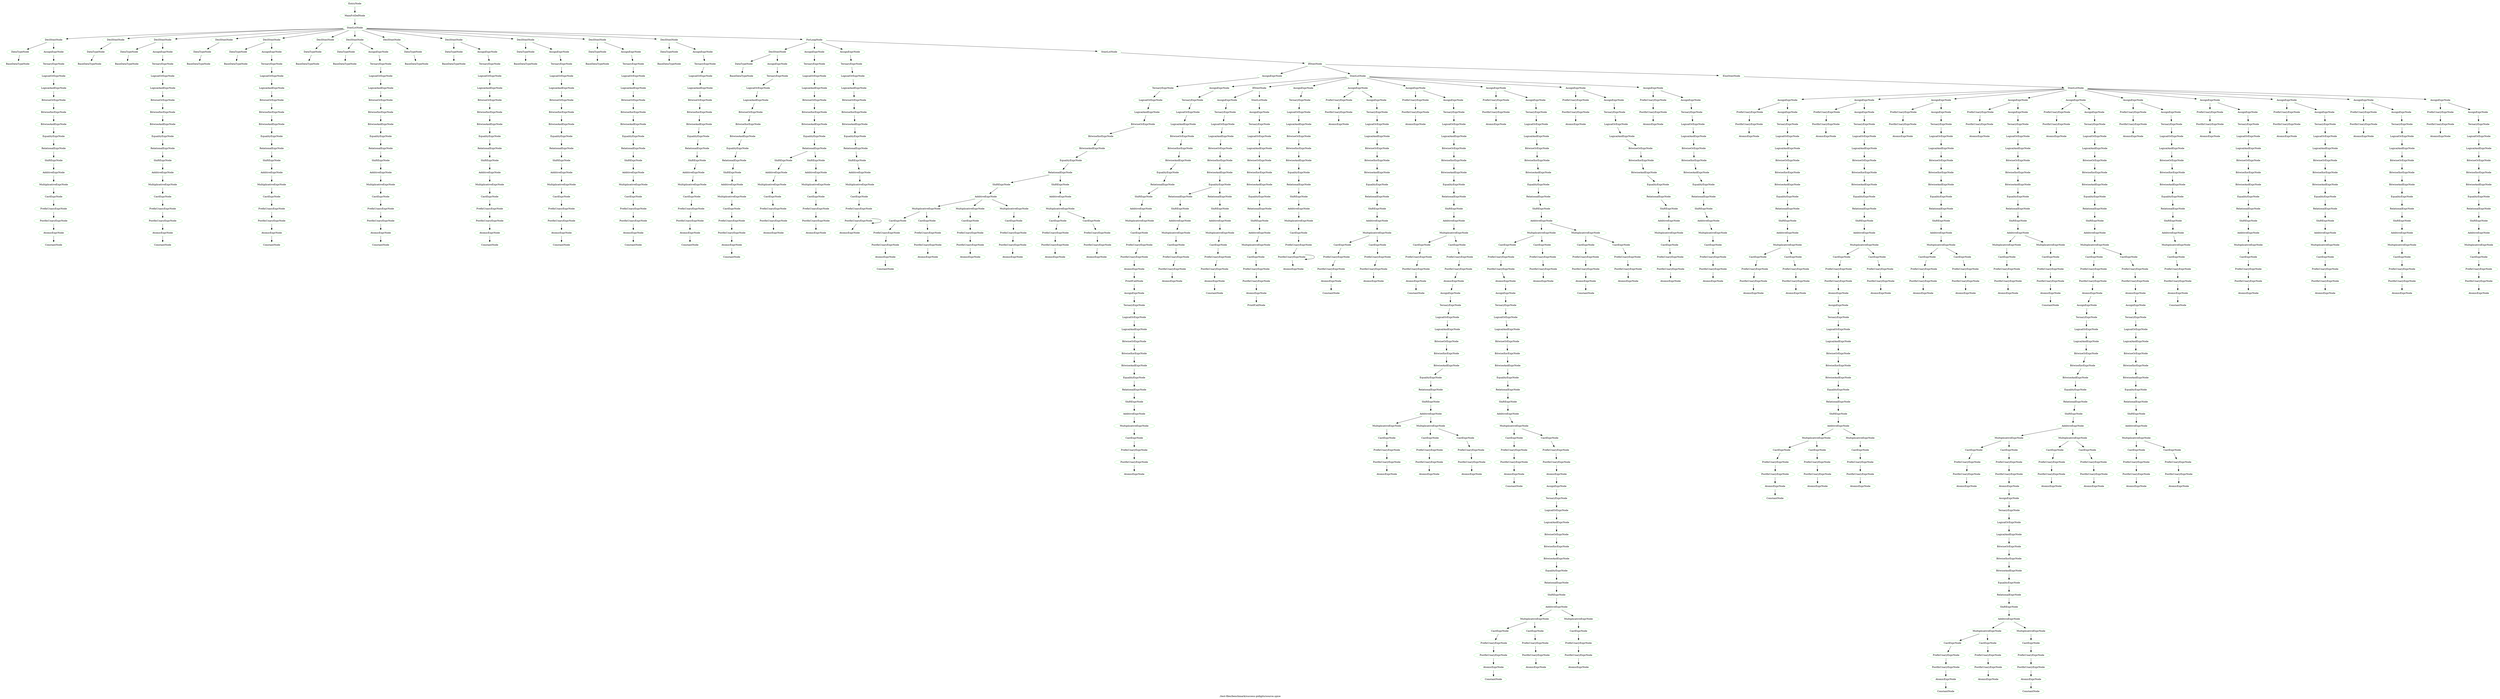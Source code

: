 digraph {
 rankdir="TB";
 label="./test-files/benchmark/success-pidigits/source.spice";
 L4C1_EntryNode [color="lightgreen",label="EntryNode"];
 L4C1_MainFctDefNode [color="lightgreen",label="MainFctDefNode"];
 L4C1_EntryNode -> L4C1_MainFctDefNode;
 L4C15_StmtLstNode [color="lightgreen",label="StmtLstNode"];
 L4C1_MainFctDefNode -> L4C15_StmtLstNode;
 L5C5_DeclStmtNode [color="lightgreen",label="DeclStmtNode"];
 L4C15_StmtLstNode -> L5C5_DeclStmtNode;
 L5C5_DataTypeNode [color="lightgreen",label="DataTypeNode"];
 L5C5_DeclStmtNode -> L5C5_DataTypeNode;
 L5C5_BaseDataTypeNode [color="lightgreen",label="BaseDataTypeNode"];
 L5C5_DataTypeNode -> L5C5_BaseDataTypeNode;
 L5C14_AssignExprNode [color="lightgreen",label="AssignExprNode"];
 L5C5_DeclStmtNode -> L5C14_AssignExprNode;
 L5C14_TernaryExprNode [color="lightgreen",label="TernaryExprNode"];
 L5C14_AssignExprNode -> L5C14_TernaryExprNode;
 L5C14_LogicalOrExprNode [color="lightgreen",label="LogicalOrExprNode"];
 L5C14_TernaryExprNode -> L5C14_LogicalOrExprNode;
 L5C14_LogicalAndExprNode [color="lightgreen",label="LogicalAndExprNode"];
 L5C14_LogicalOrExprNode -> L5C14_LogicalAndExprNode;
 L5C14_BitwiseOrExprNode [color="lightgreen",label="BitwiseOrExprNode"];
 L5C14_LogicalAndExprNode -> L5C14_BitwiseOrExprNode;
 L5C14_BitwiseXorExprNode [color="lightgreen",label="BitwiseXorExprNode"];
 L5C14_BitwiseOrExprNode -> L5C14_BitwiseXorExprNode;
 L5C14_BitwiseAndExprNode [color="lightgreen",label="BitwiseAndExprNode"];
 L5C14_BitwiseXorExprNode -> L5C14_BitwiseAndExprNode;
 L5C14_EqualityExprNode [color="lightgreen",label="EqualityExprNode"];
 L5C14_BitwiseAndExprNode -> L5C14_EqualityExprNode;
 L5C14_RelationalExprNode [color="lightgreen",label="RelationalExprNode"];
 L5C14_EqualityExprNode -> L5C14_RelationalExprNode;
 L5C14_ShiftExprNode [color="lightgreen",label="ShiftExprNode"];
 L5C14_RelationalExprNode -> L5C14_ShiftExprNode;
 L5C14_AdditiveExprNode [color="lightgreen",label="AdditiveExprNode"];
 L5C14_ShiftExprNode -> L5C14_AdditiveExprNode;
 L5C14_MultiplicativeExprNode [color="lightgreen",label="MultiplicativeExprNode"];
 L5C14_AdditiveExprNode -> L5C14_MultiplicativeExprNode;
 L5C14_CastExprNode [color="lightgreen",label="CastExprNode"];
 L5C14_MultiplicativeExprNode -> L5C14_CastExprNode;
 L5C14_PrefixUnaryExprNode [color="lightgreen",label="PrefixUnaryExprNode"];
 L5C14_CastExprNode -> L5C14_PrefixUnaryExprNode;
 L5C14_PostfixUnaryExprNode [color="lightgreen",label="PostfixUnaryExprNode"];
 L5C14_PrefixUnaryExprNode -> L5C14_PostfixUnaryExprNode;
 L5C14_AtomicExprNode [color="lightgreen",label="AtomicExprNode"];
 L5C14_PostfixUnaryExprNode -> L5C14_AtomicExprNode;
 L5C14_ConstantNode [color="lightgreen",label="ConstantNode"];
 L5C14_AtomicExprNode -> L5C14_ConstantNode;
 L6C5_DeclStmtNode [color="lightgreen",label="DeclStmtNode"];
 L4C15_StmtLstNode -> L6C5_DeclStmtNode;
 L6C5_DataTypeNode [color="lightgreen",label="DataTypeNode"];
 L6C5_DeclStmtNode -> L6C5_DataTypeNode;
 L6C5_BaseDataTypeNode [color="lightgreen",label="BaseDataTypeNode"];
 L6C5_DataTypeNode -> L6C5_BaseDataTypeNode;
 L7C5_DeclStmtNode [color="lightgreen",label="DeclStmtNode"];
 L4C15_StmtLstNode -> L7C5_DeclStmtNode;
 L7C5_DataTypeNode [color="lightgreen",label="DataTypeNode"];
 L7C5_DeclStmtNode -> L7C5_DataTypeNode;
 L7C5_BaseDataTypeNode [color="lightgreen",label="BaseDataTypeNode"];
 L7C5_DataTypeNode -> L7C5_BaseDataTypeNode;
 L7C14_AssignExprNode [color="lightgreen",label="AssignExprNode"];
 L7C5_DeclStmtNode -> L7C14_AssignExprNode;
 L7C14_TernaryExprNode [color="lightgreen",label="TernaryExprNode"];
 L7C14_AssignExprNode -> L7C14_TernaryExprNode;
 L7C14_LogicalOrExprNode [color="lightgreen",label="LogicalOrExprNode"];
 L7C14_TernaryExprNode -> L7C14_LogicalOrExprNode;
 L7C14_LogicalAndExprNode [color="lightgreen",label="LogicalAndExprNode"];
 L7C14_LogicalOrExprNode -> L7C14_LogicalAndExprNode;
 L7C14_BitwiseOrExprNode [color="lightgreen",label="BitwiseOrExprNode"];
 L7C14_LogicalAndExprNode -> L7C14_BitwiseOrExprNode;
 L7C14_BitwiseXorExprNode [color="lightgreen",label="BitwiseXorExprNode"];
 L7C14_BitwiseOrExprNode -> L7C14_BitwiseXorExprNode;
 L7C14_BitwiseAndExprNode [color="lightgreen",label="BitwiseAndExprNode"];
 L7C14_BitwiseXorExprNode -> L7C14_BitwiseAndExprNode;
 L7C14_EqualityExprNode [color="lightgreen",label="EqualityExprNode"];
 L7C14_BitwiseAndExprNode -> L7C14_EqualityExprNode;
 L7C14_RelationalExprNode [color="lightgreen",label="RelationalExprNode"];
 L7C14_EqualityExprNode -> L7C14_RelationalExprNode;
 L7C14_ShiftExprNode [color="lightgreen",label="ShiftExprNode"];
 L7C14_RelationalExprNode -> L7C14_ShiftExprNode;
 L7C14_AdditiveExprNode [color="lightgreen",label="AdditiveExprNode"];
 L7C14_ShiftExprNode -> L7C14_AdditiveExprNode;
 L7C14_MultiplicativeExprNode [color="lightgreen",label="MultiplicativeExprNode"];
 L7C14_AdditiveExprNode -> L7C14_MultiplicativeExprNode;
 L7C14_CastExprNode [color="lightgreen",label="CastExprNode"];
 L7C14_MultiplicativeExprNode -> L7C14_CastExprNode;
 L7C14_PrefixUnaryExprNode [color="lightgreen",label="PrefixUnaryExprNode"];
 L7C14_CastExprNode -> L7C14_PrefixUnaryExprNode;
 L7C14_PostfixUnaryExprNode [color="lightgreen",label="PostfixUnaryExprNode"];
 L7C14_PrefixUnaryExprNode -> L7C14_PostfixUnaryExprNode;
 L7C14_AtomicExprNode [color="lightgreen",label="AtomicExprNode"];
 L7C14_PostfixUnaryExprNode -> L7C14_AtomicExprNode;
 L7C14_ConstantNode [color="lightgreen",label="ConstantNode"];
 L7C14_AtomicExprNode -> L7C14_ConstantNode;
 L8C5_DeclStmtNode [color="lightgreen",label="DeclStmtNode"];
 L4C15_StmtLstNode -> L8C5_DeclStmtNode;
 L8C5_DataTypeNode [color="lightgreen",label="DataTypeNode"];
 L8C5_DeclStmtNode -> L8C5_DataTypeNode;
 L8C5_BaseDataTypeNode [color="lightgreen",label="BaseDataTypeNode"];
 L8C5_DataTypeNode -> L8C5_BaseDataTypeNode;
 L9C5_DeclStmtNode [color="lightgreen",label="DeclStmtNode"];
 L4C15_StmtLstNode -> L9C5_DeclStmtNode;
 L9C5_DataTypeNode [color="lightgreen",label="DataTypeNode"];
 L9C5_DeclStmtNode -> L9C5_DataTypeNode;
 L9C5_BaseDataTypeNode [color="lightgreen",label="BaseDataTypeNode"];
 L9C5_DataTypeNode -> L9C5_BaseDataTypeNode;
 L9C14_AssignExprNode [color="lightgreen",label="AssignExprNode"];
 L9C5_DeclStmtNode -> L9C14_AssignExprNode;
 L9C14_TernaryExprNode [color="lightgreen",label="TernaryExprNode"];
 L9C14_AssignExprNode -> L9C14_TernaryExprNode;
 L9C14_LogicalOrExprNode [color="lightgreen",label="LogicalOrExprNode"];
 L9C14_TernaryExprNode -> L9C14_LogicalOrExprNode;
 L9C14_LogicalAndExprNode [color="lightgreen",label="LogicalAndExprNode"];
 L9C14_LogicalOrExprNode -> L9C14_LogicalAndExprNode;
 L9C14_BitwiseOrExprNode [color="lightgreen",label="BitwiseOrExprNode"];
 L9C14_LogicalAndExprNode -> L9C14_BitwiseOrExprNode;
 L9C14_BitwiseXorExprNode [color="lightgreen",label="BitwiseXorExprNode"];
 L9C14_BitwiseOrExprNode -> L9C14_BitwiseXorExprNode;
 L9C14_BitwiseAndExprNode [color="lightgreen",label="BitwiseAndExprNode"];
 L9C14_BitwiseXorExprNode -> L9C14_BitwiseAndExprNode;
 L9C14_EqualityExprNode [color="lightgreen",label="EqualityExprNode"];
 L9C14_BitwiseAndExprNode -> L9C14_EqualityExprNode;
 L9C14_RelationalExprNode [color="lightgreen",label="RelationalExprNode"];
 L9C14_EqualityExprNode -> L9C14_RelationalExprNode;
 L9C14_ShiftExprNode [color="lightgreen",label="ShiftExprNode"];
 L9C14_RelationalExprNode -> L9C14_ShiftExprNode;
 L9C14_AdditiveExprNode [color="lightgreen",label="AdditiveExprNode"];
 L9C14_ShiftExprNode -> L9C14_AdditiveExprNode;
 L9C14_MultiplicativeExprNode [color="lightgreen",label="MultiplicativeExprNode"];
 L9C14_AdditiveExprNode -> L9C14_MultiplicativeExprNode;
 L9C14_CastExprNode [color="lightgreen",label="CastExprNode"];
 L9C14_MultiplicativeExprNode -> L9C14_CastExprNode;
 L9C14_PrefixUnaryExprNode [color="lightgreen",label="PrefixUnaryExprNode"];
 L9C14_CastExprNode -> L9C14_PrefixUnaryExprNode;
 L9C14_PostfixUnaryExprNode [color="lightgreen",label="PostfixUnaryExprNode"];
 L9C14_PrefixUnaryExprNode -> L9C14_PostfixUnaryExprNode;
 L9C14_AtomicExprNode [color="lightgreen",label="AtomicExprNode"];
 L9C14_PostfixUnaryExprNode -> L9C14_AtomicExprNode;
 L9C14_ConstantNode [color="lightgreen",label="ConstantNode"];
 L9C14_AtomicExprNode -> L9C14_ConstantNode;
 L10C5_DeclStmtNode [color="lightgreen",label="DeclStmtNode"];
 L4C15_StmtLstNode -> L10C5_DeclStmtNode;
 L10C5_DataTypeNode [color="lightgreen",label="DataTypeNode"];
 L10C5_DeclStmtNode -> L10C5_DataTypeNode;
 L10C5_BaseDataTypeNode [color="lightgreen",label="BaseDataTypeNode"];
 L10C5_DataTypeNode -> L10C5_BaseDataTypeNode;
 L11C5_DeclStmtNode [color="lightgreen",label="DeclStmtNode"];
 L4C15_StmtLstNode -> L11C5_DeclStmtNode;
 L11C5_DataTypeNode [color="lightgreen",label="DataTypeNode"];
 L11C5_DeclStmtNode -> L11C5_DataTypeNode;
 L11C5_BaseDataTypeNode [color="lightgreen",label="BaseDataTypeNode"];
 L11C5_DataTypeNode -> L11C5_BaseDataTypeNode;
 L11C14_AssignExprNode [color="lightgreen",label="AssignExprNode"];
 L11C5_DeclStmtNode -> L11C14_AssignExprNode;
 L11C14_TernaryExprNode [color="lightgreen",label="TernaryExprNode"];
 L11C14_AssignExprNode -> L11C14_TernaryExprNode;
 L11C14_LogicalOrExprNode [color="lightgreen",label="LogicalOrExprNode"];
 L11C14_TernaryExprNode -> L11C14_LogicalOrExprNode;
 L11C14_LogicalAndExprNode [color="lightgreen",label="LogicalAndExprNode"];
 L11C14_LogicalOrExprNode -> L11C14_LogicalAndExprNode;
 L11C14_BitwiseOrExprNode [color="lightgreen",label="BitwiseOrExprNode"];
 L11C14_LogicalAndExprNode -> L11C14_BitwiseOrExprNode;
 L11C14_BitwiseXorExprNode [color="lightgreen",label="BitwiseXorExprNode"];
 L11C14_BitwiseOrExprNode -> L11C14_BitwiseXorExprNode;
 L11C14_BitwiseAndExprNode [color="lightgreen",label="BitwiseAndExprNode"];
 L11C14_BitwiseXorExprNode -> L11C14_BitwiseAndExprNode;
 L11C14_EqualityExprNode [color="lightgreen",label="EqualityExprNode"];
 L11C14_BitwiseAndExprNode -> L11C14_EqualityExprNode;
 L11C14_RelationalExprNode [color="lightgreen",label="RelationalExprNode"];
 L11C14_EqualityExprNode -> L11C14_RelationalExprNode;
 L11C14_ShiftExprNode [color="lightgreen",label="ShiftExprNode"];
 L11C14_RelationalExprNode -> L11C14_ShiftExprNode;
 L11C14_AdditiveExprNode [color="lightgreen",label="AdditiveExprNode"];
 L11C14_ShiftExprNode -> L11C14_AdditiveExprNode;
 L11C14_MultiplicativeExprNode [color="lightgreen",label="MultiplicativeExprNode"];
 L11C14_AdditiveExprNode -> L11C14_MultiplicativeExprNode;
 L11C14_CastExprNode [color="lightgreen",label="CastExprNode"];
 L11C14_MultiplicativeExprNode -> L11C14_CastExprNode;
 L11C14_PrefixUnaryExprNode [color="lightgreen",label="PrefixUnaryExprNode"];
 L11C14_CastExprNode -> L11C14_PrefixUnaryExprNode;
 L11C14_PostfixUnaryExprNode [color="lightgreen",label="PostfixUnaryExprNode"];
 L11C14_PrefixUnaryExprNode -> L11C14_PostfixUnaryExprNode;
 L11C14_AtomicExprNode [color="lightgreen",label="AtomicExprNode"];
 L11C14_PostfixUnaryExprNode -> L11C14_AtomicExprNode;
 L11C14_ConstantNode [color="lightgreen",label="ConstantNode"];
 L11C14_AtomicExprNode -> L11C14_ConstantNode;
 L12C5_DeclStmtNode [color="lightgreen",label="DeclStmtNode"];
 L4C15_StmtLstNode -> L12C5_DeclStmtNode;
 L12C5_DataTypeNode [color="lightgreen",label="DataTypeNode"];
 L12C5_DeclStmtNode -> L12C5_DataTypeNode;
 L12C5_BaseDataTypeNode [color="lightgreen",label="BaseDataTypeNode"];
 L12C5_DataTypeNode -> L12C5_BaseDataTypeNode;
 L13C5_DeclStmtNode [color="lightgreen",label="DeclStmtNode"];
 L4C15_StmtLstNode -> L13C5_DeclStmtNode;
 L13C5_DataTypeNode [color="lightgreen",label="DataTypeNode"];
 L13C5_DeclStmtNode -> L13C5_DataTypeNode;
 L13C5_BaseDataTypeNode [color="lightgreen",label="BaseDataTypeNode"];
 L13C5_DataTypeNode -> L13C5_BaseDataTypeNode;
 L13C14_AssignExprNode [color="lightgreen",label="AssignExprNode"];
 L13C5_DeclStmtNode -> L13C14_AssignExprNode;
 L13C14_TernaryExprNode [color="lightgreen",label="TernaryExprNode"];
 L13C14_AssignExprNode -> L13C14_TernaryExprNode;
 L13C14_LogicalOrExprNode [color="lightgreen",label="LogicalOrExprNode"];
 L13C14_TernaryExprNode -> L13C14_LogicalOrExprNode;
 L13C14_LogicalAndExprNode [color="lightgreen",label="LogicalAndExprNode"];
 L13C14_LogicalOrExprNode -> L13C14_LogicalAndExprNode;
 L13C14_BitwiseOrExprNode [color="lightgreen",label="BitwiseOrExprNode"];
 L13C14_LogicalAndExprNode -> L13C14_BitwiseOrExprNode;
 L13C14_BitwiseXorExprNode [color="lightgreen",label="BitwiseXorExprNode"];
 L13C14_BitwiseOrExprNode -> L13C14_BitwiseXorExprNode;
 L13C14_BitwiseAndExprNode [color="lightgreen",label="BitwiseAndExprNode"];
 L13C14_BitwiseXorExprNode -> L13C14_BitwiseAndExprNode;
 L13C14_EqualityExprNode [color="lightgreen",label="EqualityExprNode"];
 L13C14_BitwiseAndExprNode -> L13C14_EqualityExprNode;
 L13C14_RelationalExprNode [color="lightgreen",label="RelationalExprNode"];
 L13C14_EqualityExprNode -> L13C14_RelationalExprNode;
 L13C14_ShiftExprNode [color="lightgreen",label="ShiftExprNode"];
 L13C14_RelationalExprNode -> L13C14_ShiftExprNode;
 L13C14_AdditiveExprNode [color="lightgreen",label="AdditiveExprNode"];
 L13C14_ShiftExprNode -> L13C14_AdditiveExprNode;
 L13C14_MultiplicativeExprNode [color="lightgreen",label="MultiplicativeExprNode"];
 L13C14_AdditiveExprNode -> L13C14_MultiplicativeExprNode;
 L13C14_CastExprNode [color="lightgreen",label="CastExprNode"];
 L13C14_MultiplicativeExprNode -> L13C14_CastExprNode;
 L13C14_PrefixUnaryExprNode [color="lightgreen",label="PrefixUnaryExprNode"];
 L13C14_CastExprNode -> L13C14_PrefixUnaryExprNode;
 L13C14_PostfixUnaryExprNode [color="lightgreen",label="PostfixUnaryExprNode"];
 L13C14_PrefixUnaryExprNode -> L13C14_PostfixUnaryExprNode;
 L13C14_AtomicExprNode [color="lightgreen",label="AtomicExprNode"];
 L13C14_PostfixUnaryExprNode -> L13C14_AtomicExprNode;
 L13C14_ConstantNode [color="lightgreen",label="ConstantNode"];
 L13C14_AtomicExprNode -> L13C14_ConstantNode;
 L14C5_DeclStmtNode [color="lightgreen",label="DeclStmtNode"];
 L4C15_StmtLstNode -> L14C5_DeclStmtNode;
 L14C5_DataTypeNode [color="lightgreen",label="DataTypeNode"];
 L14C5_DeclStmtNode -> L14C5_DataTypeNode;
 L14C5_BaseDataTypeNode [color="lightgreen",label="BaseDataTypeNode"];
 L14C5_DataTypeNode -> L14C5_BaseDataTypeNode;
 L14C14_AssignExprNode [color="lightgreen",label="AssignExprNode"];
 L14C5_DeclStmtNode -> L14C14_AssignExprNode;
 L14C14_TernaryExprNode [color="lightgreen",label="TernaryExprNode"];
 L14C14_AssignExprNode -> L14C14_TernaryExprNode;
 L14C14_LogicalOrExprNode [color="lightgreen",label="LogicalOrExprNode"];
 L14C14_TernaryExprNode -> L14C14_LogicalOrExprNode;
 L14C14_LogicalAndExprNode [color="lightgreen",label="LogicalAndExprNode"];
 L14C14_LogicalOrExprNode -> L14C14_LogicalAndExprNode;
 L14C14_BitwiseOrExprNode [color="lightgreen",label="BitwiseOrExprNode"];
 L14C14_LogicalAndExprNode -> L14C14_BitwiseOrExprNode;
 L14C14_BitwiseXorExprNode [color="lightgreen",label="BitwiseXorExprNode"];
 L14C14_BitwiseOrExprNode -> L14C14_BitwiseXorExprNode;
 L14C14_BitwiseAndExprNode [color="lightgreen",label="BitwiseAndExprNode"];
 L14C14_BitwiseXorExprNode -> L14C14_BitwiseAndExprNode;
 L14C14_EqualityExprNode [color="lightgreen",label="EqualityExprNode"];
 L14C14_BitwiseAndExprNode -> L14C14_EqualityExprNode;
 L14C14_RelationalExprNode [color="lightgreen",label="RelationalExprNode"];
 L14C14_EqualityExprNode -> L14C14_RelationalExprNode;
 L14C14_ShiftExprNode [color="lightgreen",label="ShiftExprNode"];
 L14C14_RelationalExprNode -> L14C14_ShiftExprNode;
 L14C14_AdditiveExprNode [color="lightgreen",label="AdditiveExprNode"];
 L14C14_ShiftExprNode -> L14C14_AdditiveExprNode;
 L14C14_MultiplicativeExprNode [color="lightgreen",label="MultiplicativeExprNode"];
 L14C14_AdditiveExprNode -> L14C14_MultiplicativeExprNode;
 L14C14_CastExprNode [color="lightgreen",label="CastExprNode"];
 L14C14_MultiplicativeExprNode -> L14C14_CastExprNode;
 L14C14_PrefixUnaryExprNode [color="lightgreen",label="PrefixUnaryExprNode"];
 L14C14_CastExprNode -> L14C14_PrefixUnaryExprNode;
 L14C14_PostfixUnaryExprNode [color="lightgreen",label="PostfixUnaryExprNode"];
 L14C14_PrefixUnaryExprNode -> L14C14_PostfixUnaryExprNode;
 L14C14_AtomicExprNode [color="lightgreen",label="AtomicExprNode"];
 L14C14_PostfixUnaryExprNode -> L14C14_AtomicExprNode;
 L14C14_ConstantNode [color="lightgreen",label="ConstantNode"];
 L14C14_AtomicExprNode -> L14C14_ConstantNode;
 L16C5_DeclStmtNode [color="lightgreen",label="DeclStmtNode"];
 L4C15_StmtLstNode -> L16C5_DeclStmtNode;
 L16C5_DataTypeNode [color="lightgreen",label="DataTypeNode"];
 L16C5_DeclStmtNode -> L16C5_DataTypeNode;
 L16C5_BaseDataTypeNode [color="lightgreen",label="BaseDataTypeNode"];
 L16C5_DataTypeNode -> L16C5_BaseDataTypeNode;
 L16C22_AssignExprNode [color="lightgreen",label="AssignExprNode"];
 L16C5_DeclStmtNode -> L16C22_AssignExprNode;
 L16C22_TernaryExprNode [color="lightgreen",label="TernaryExprNode"];
 L16C22_AssignExprNode -> L16C22_TernaryExprNode;
 L16C22_LogicalOrExprNode [color="lightgreen",label="LogicalOrExprNode"];
 L16C22_TernaryExprNode -> L16C22_LogicalOrExprNode;
 L16C22_LogicalAndExprNode [color="lightgreen",label="LogicalAndExprNode"];
 L16C22_LogicalOrExprNode -> L16C22_LogicalAndExprNode;
 L16C22_BitwiseOrExprNode [color="lightgreen",label="BitwiseOrExprNode"];
 L16C22_LogicalAndExprNode -> L16C22_BitwiseOrExprNode;
 L16C22_BitwiseXorExprNode [color="lightgreen",label="BitwiseXorExprNode"];
 L16C22_BitwiseOrExprNode -> L16C22_BitwiseXorExprNode;
 L16C22_BitwiseAndExprNode [color="lightgreen",label="BitwiseAndExprNode"];
 L16C22_BitwiseXorExprNode -> L16C22_BitwiseAndExprNode;
 L16C22_EqualityExprNode [color="lightgreen",label="EqualityExprNode"];
 L16C22_BitwiseAndExprNode -> L16C22_EqualityExprNode;
 L16C22_RelationalExprNode [color="lightgreen",label="RelationalExprNode"];
 L16C22_EqualityExprNode -> L16C22_RelationalExprNode;
 L16C22_ShiftExprNode [color="lightgreen",label="ShiftExprNode"];
 L16C22_RelationalExprNode -> L16C22_ShiftExprNode;
 L16C22_AdditiveExprNode [color="lightgreen",label="AdditiveExprNode"];
 L16C22_ShiftExprNode -> L16C22_AdditiveExprNode;
 L16C22_MultiplicativeExprNode [color="lightgreen",label="MultiplicativeExprNode"];
 L16C22_AdditiveExprNode -> L16C22_MultiplicativeExprNode;
 L16C22_CastExprNode [color="lightgreen",label="CastExprNode"];
 L16C22_MultiplicativeExprNode -> L16C22_CastExprNode;
 L16C22_PrefixUnaryExprNode [color="lightgreen",label="PrefixUnaryExprNode"];
 L16C22_CastExprNode -> L16C22_PrefixUnaryExprNode;
 L16C22_PostfixUnaryExprNode [color="lightgreen",label="PostfixUnaryExprNode"];
 L16C22_PrefixUnaryExprNode -> L16C22_PostfixUnaryExprNode;
 L16C22_AtomicExprNode [color="lightgreen",label="AtomicExprNode"];
 L16C22_PostfixUnaryExprNode -> L16C22_AtomicExprNode;
 L16C22_ConstantNode [color="lightgreen",label="ConstantNode"];
 L16C22_AtomicExprNode -> L16C22_ConstantNode;
 L17C5_DeclStmtNode [color="lightgreen",label="DeclStmtNode"];
 L4C15_StmtLstNode -> L17C5_DeclStmtNode;
 L17C5_DataTypeNode [color="lightgreen",label="DataTypeNode"];
 L17C5_DeclStmtNode -> L17C5_DataTypeNode;
 L17C5_BaseDataTypeNode [color="lightgreen",label="BaseDataTypeNode"];
 L17C5_DataTypeNode -> L17C5_BaseDataTypeNode;
 L17C25_AssignExprNode [color="lightgreen",label="AssignExprNode"];
 L17C5_DeclStmtNode -> L17C25_AssignExprNode;
 L17C25_TernaryExprNode [color="lightgreen",label="TernaryExprNode"];
 L17C25_AssignExprNode -> L17C25_TernaryExprNode;
 L17C25_LogicalOrExprNode [color="lightgreen",label="LogicalOrExprNode"];
 L17C25_TernaryExprNode -> L17C25_LogicalOrExprNode;
 L17C25_LogicalAndExprNode [color="lightgreen",label="LogicalAndExprNode"];
 L17C25_LogicalOrExprNode -> L17C25_LogicalAndExprNode;
 L17C25_BitwiseOrExprNode [color="lightgreen",label="BitwiseOrExprNode"];
 L17C25_LogicalAndExprNode -> L17C25_BitwiseOrExprNode;
 L17C25_BitwiseXorExprNode [color="lightgreen",label="BitwiseXorExprNode"];
 L17C25_BitwiseOrExprNode -> L17C25_BitwiseXorExprNode;
 L17C25_BitwiseAndExprNode [color="lightgreen",label="BitwiseAndExprNode"];
 L17C25_BitwiseXorExprNode -> L17C25_BitwiseAndExprNode;
 L17C25_EqualityExprNode [color="lightgreen",label="EqualityExprNode"];
 L17C25_BitwiseAndExprNode -> L17C25_EqualityExprNode;
 L17C25_RelationalExprNode [color="lightgreen",label="RelationalExprNode"];
 L17C25_EqualityExprNode -> L17C25_RelationalExprNode;
 L17C25_ShiftExprNode [color="lightgreen",label="ShiftExprNode"];
 L17C25_RelationalExprNode -> L17C25_ShiftExprNode;
 L17C25_AdditiveExprNode [color="lightgreen",label="AdditiveExprNode"];
 L17C25_ShiftExprNode -> L17C25_AdditiveExprNode;
 L17C25_MultiplicativeExprNode [color="lightgreen",label="MultiplicativeExprNode"];
 L17C25_AdditiveExprNode -> L17C25_MultiplicativeExprNode;
 L17C25_CastExprNode [color="lightgreen",label="CastExprNode"];
 L17C25_MultiplicativeExprNode -> L17C25_CastExprNode;
 L17C25_PrefixUnaryExprNode [color="lightgreen",label="PrefixUnaryExprNode"];
 L17C25_CastExprNode -> L17C25_PrefixUnaryExprNode;
 L17C25_PostfixUnaryExprNode [color="lightgreen",label="PostfixUnaryExprNode"];
 L17C25_PrefixUnaryExprNode -> L17C25_PostfixUnaryExprNode;
 L17C25_AtomicExprNode [color="lightgreen",label="AtomicExprNode"];
 L17C25_PostfixUnaryExprNode -> L17C25_AtomicExprNode;
 L17C25_ConstantNode [color="lightgreen",label="ConstantNode"];
 L17C25_AtomicExprNode -> L17C25_ConstantNode;
 L19C5_ForLoopNode [color="lightgreen",label="ForLoopNode"];
 L4C15_StmtLstNode -> L19C5_ForLoopNode;
 L19C9_DeclStmtNode [color="lightgreen",label="DeclStmtNode"];
 L19C5_ForLoopNode -> L19C9_DeclStmtNode;
 L19C9_DataTypeNode [color="lightgreen",label="DataTypeNode"];
 L19C9_DeclStmtNode -> L19C9_DataTypeNode;
 L19C9_BaseDataTypeNode [color="lightgreen",label="BaseDataTypeNode"];
 L19C9_DataTypeNode -> L19C9_BaseDataTypeNode;
 L19C17_AssignExprNode [color="lightgreen",label="AssignExprNode"];
 L19C9_DeclStmtNode -> L19C17_AssignExprNode;
 L19C17_TernaryExprNode [color="lightgreen",label="TernaryExprNode"];
 L19C17_AssignExprNode -> L19C17_TernaryExprNode;
 L19C17_LogicalOrExprNode [color="lightgreen",label="LogicalOrExprNode"];
 L19C17_TernaryExprNode -> L19C17_LogicalOrExprNode;
 L19C17_LogicalAndExprNode [color="lightgreen",label="LogicalAndExprNode"];
 L19C17_LogicalOrExprNode -> L19C17_LogicalAndExprNode;
 L19C17_BitwiseOrExprNode [color="lightgreen",label="BitwiseOrExprNode"];
 L19C17_LogicalAndExprNode -> L19C17_BitwiseOrExprNode;
 L19C17_BitwiseXorExprNode [color="lightgreen",label="BitwiseXorExprNode"];
 L19C17_BitwiseOrExprNode -> L19C17_BitwiseXorExprNode;
 L19C17_BitwiseAndExprNode [color="lightgreen",label="BitwiseAndExprNode"];
 L19C17_BitwiseXorExprNode -> L19C17_BitwiseAndExprNode;
 L19C17_EqualityExprNode [color="lightgreen",label="EqualityExprNode"];
 L19C17_BitwiseAndExprNode -> L19C17_EqualityExprNode;
 L19C17_RelationalExprNode [color="lightgreen",label="RelationalExprNode"];
 L19C17_EqualityExprNode -> L19C17_RelationalExprNode;
 L19C17_ShiftExprNode [color="lightgreen",label="ShiftExprNode"];
 L19C17_RelationalExprNode -> L19C17_ShiftExprNode;
 L19C17_AdditiveExprNode [color="lightgreen",label="AdditiveExprNode"];
 L19C17_ShiftExprNode -> L19C17_AdditiveExprNode;
 L19C17_MultiplicativeExprNode [color="lightgreen",label="MultiplicativeExprNode"];
 L19C17_AdditiveExprNode -> L19C17_MultiplicativeExprNode;
 L19C17_CastExprNode [color="lightgreen",label="CastExprNode"];
 L19C17_MultiplicativeExprNode -> L19C17_CastExprNode;
 L19C17_PrefixUnaryExprNode [color="lightgreen",label="PrefixUnaryExprNode"];
 L19C17_CastExprNode -> L19C17_PrefixUnaryExprNode;
 L19C17_PostfixUnaryExprNode [color="lightgreen",label="PostfixUnaryExprNode"];
 L19C17_PrefixUnaryExprNode -> L19C17_PostfixUnaryExprNode;
 L19C17_AtomicExprNode [color="lightgreen",label="AtomicExprNode"];
 L19C17_PostfixUnaryExprNode -> L19C17_AtomicExprNode;
 L19C17_ConstantNode [color="lightgreen",label="ConstantNode"];
 L19C17_AtomicExprNode -> L19C17_ConstantNode;
 L19C20_AssignExprNode [color="lightgreen",label="AssignExprNode"];
 L19C5_ForLoopNode -> L19C20_AssignExprNode;
 L19C20_TernaryExprNode [color="lightgreen",label="TernaryExprNode"];
 L19C20_AssignExprNode -> L19C20_TernaryExprNode;
 L19C20_LogicalOrExprNode [color="lightgreen",label="LogicalOrExprNode"];
 L19C20_TernaryExprNode -> L19C20_LogicalOrExprNode;
 L19C20_LogicalAndExprNode [color="lightgreen",label="LogicalAndExprNode"];
 L19C20_LogicalOrExprNode -> L19C20_LogicalAndExprNode;
 L19C20_BitwiseOrExprNode [color="lightgreen",label="BitwiseOrExprNode"];
 L19C20_LogicalAndExprNode -> L19C20_BitwiseOrExprNode;
 L19C20_BitwiseXorExprNode [color="lightgreen",label="BitwiseXorExprNode"];
 L19C20_BitwiseOrExprNode -> L19C20_BitwiseXorExprNode;
 L19C20_BitwiseAndExprNode [color="lightgreen",label="BitwiseAndExprNode"];
 L19C20_BitwiseXorExprNode -> L19C20_BitwiseAndExprNode;
 L19C20_EqualityExprNode [color="lightgreen",label="EqualityExprNode"];
 L19C20_BitwiseAndExprNode -> L19C20_EqualityExprNode;
 L19C20_RelationalExprNode [color="lightgreen",label="RelationalExprNode"];
 L19C20_EqualityExprNode -> L19C20_RelationalExprNode;
 L19C20_ShiftExprNode [color="lightgreen",label="ShiftExprNode"];
 L19C20_RelationalExprNode -> L19C20_ShiftExprNode;
 L19C20_AdditiveExprNode [color="lightgreen",label="AdditiveExprNode"];
 L19C20_ShiftExprNode -> L19C20_AdditiveExprNode;
 L19C20_MultiplicativeExprNode [color="lightgreen",label="MultiplicativeExprNode"];
 L19C20_AdditiveExprNode -> L19C20_MultiplicativeExprNode;
 L19C20_CastExprNode [color="lightgreen",label="CastExprNode"];
 L19C20_MultiplicativeExprNode -> L19C20_CastExprNode;
 L19C20_PrefixUnaryExprNode [color="lightgreen",label="PrefixUnaryExprNode"];
 L19C20_CastExprNode -> L19C20_PrefixUnaryExprNode;
 L19C20_PostfixUnaryExprNode [color="lightgreen",label="PostfixUnaryExprNode"];
 L19C20_PrefixUnaryExprNode -> L19C20_PostfixUnaryExprNode;
 L19C20_AtomicExprNode [color="lightgreen",label="AtomicExprNode"];
 L19C20_PostfixUnaryExprNode -> L19C20_AtomicExprNode;
 L19C24_ShiftExprNode [color="lightgreen",label="ShiftExprNode"];
 L19C20_RelationalExprNode -> L19C24_ShiftExprNode;
 L19C24_AdditiveExprNode [color="lightgreen",label="AdditiveExprNode"];
 L19C24_ShiftExprNode -> L19C24_AdditiveExprNode;
 L19C24_MultiplicativeExprNode [color="lightgreen",label="MultiplicativeExprNode"];
 L19C24_AdditiveExprNode -> L19C24_MultiplicativeExprNode;
 L19C24_CastExprNode [color="lightgreen",label="CastExprNode"];
 L19C24_MultiplicativeExprNode -> L19C24_CastExprNode;
 L19C24_PrefixUnaryExprNode [color="lightgreen",label="PrefixUnaryExprNode"];
 L19C24_CastExprNode -> L19C24_PrefixUnaryExprNode;
 L19C24_PostfixUnaryExprNode [color="lightgreen",label="PostfixUnaryExprNode"];
 L19C24_PrefixUnaryExprNode -> L19C24_PostfixUnaryExprNode;
 L19C24_AtomicExprNode [color="lightgreen",label="AtomicExprNode"];
 L19C24_PostfixUnaryExprNode -> L19C24_AtomicExprNode;
 L19C36_AssignExprNode [color="lightgreen",label="AssignExprNode"];
 L19C5_ForLoopNode -> L19C36_AssignExprNode;
 L19C36_TernaryExprNode [color="lightgreen",label="TernaryExprNode"];
 L19C36_AssignExprNode -> L19C36_TernaryExprNode;
 L19C36_LogicalOrExprNode [color="lightgreen",label="LogicalOrExprNode"];
 L19C36_TernaryExprNode -> L19C36_LogicalOrExprNode;
 L19C36_LogicalAndExprNode [color="lightgreen",label="LogicalAndExprNode"];
 L19C36_LogicalOrExprNode -> L19C36_LogicalAndExprNode;
 L19C36_BitwiseOrExprNode [color="lightgreen",label="BitwiseOrExprNode"];
 L19C36_LogicalAndExprNode -> L19C36_BitwiseOrExprNode;
 L19C36_BitwiseXorExprNode [color="lightgreen",label="BitwiseXorExprNode"];
 L19C36_BitwiseOrExprNode -> L19C36_BitwiseXorExprNode;
 L19C36_BitwiseAndExprNode [color="lightgreen",label="BitwiseAndExprNode"];
 L19C36_BitwiseXorExprNode -> L19C36_BitwiseAndExprNode;
 L19C36_EqualityExprNode [color="lightgreen",label="EqualityExprNode"];
 L19C36_BitwiseAndExprNode -> L19C36_EqualityExprNode;
 L19C36_RelationalExprNode [color="lightgreen",label="RelationalExprNode"];
 L19C36_EqualityExprNode -> L19C36_RelationalExprNode;
 L19C36_ShiftExprNode [color="lightgreen",label="ShiftExprNode"];
 L19C36_RelationalExprNode -> L19C36_ShiftExprNode;
 L19C36_AdditiveExprNode [color="lightgreen",label="AdditiveExprNode"];
 L19C36_ShiftExprNode -> L19C36_AdditiveExprNode;
 L19C36_MultiplicativeExprNode [color="lightgreen",label="MultiplicativeExprNode"];
 L19C36_AdditiveExprNode -> L19C36_MultiplicativeExprNode;
 L19C36_CastExprNode [color="lightgreen",label="CastExprNode"];
 L19C36_MultiplicativeExprNode -> L19C36_CastExprNode;
 L19C36_PrefixUnaryExprNode [color="lightgreen",label="PrefixUnaryExprNode"];
 L19C36_CastExprNode -> L19C36_PrefixUnaryExprNode;
 L19C36_PostfixUnaryExprNode [color="lightgreen",label="PostfixUnaryExprNode"];
 L19C36_PrefixUnaryExprNode -> L19C36_PostfixUnaryExprNode;
 L19C36_PostfixUnaryExprNode [color="lightgreen",label="PostfixUnaryExprNode"];
 L19C36_PostfixUnaryExprNode -> L19C36_PostfixUnaryExprNode;
 L19C36_AtomicExprNode [color="lightgreen",label="AtomicExprNode"];
 L19C36_PostfixUnaryExprNode -> L19C36_AtomicExprNode;
 L19C40_StmtLstNode [color="lightgreen",label="StmtLstNode"];
 L19C5_ForLoopNode -> L19C40_StmtLstNode;
 L20C9_IfStmtNode [color="lightgreen",label="IfStmtNode"];
 L19C40_StmtLstNode -> L20C9_IfStmtNode;
 L20C12_AssignExprNode [color="lightgreen",label="AssignExprNode"];
 L20C9_IfStmtNode -> L20C12_AssignExprNode;
 L20C12_TernaryExprNode [color="lightgreen",label="TernaryExprNode"];
 L20C12_AssignExprNode -> L20C12_TernaryExprNode;
 L20C12_LogicalOrExprNode [color="lightgreen",label="LogicalOrExprNode"];
 L20C12_TernaryExprNode -> L20C12_LogicalOrExprNode;
 L20C12_LogicalAndExprNode [color="lightgreen",label="LogicalAndExprNode"];
 L20C12_LogicalOrExprNode -> L20C12_LogicalAndExprNode;
 L20C12_BitwiseOrExprNode [color="lightgreen",label="BitwiseOrExprNode"];
 L20C12_LogicalAndExprNode -> L20C12_BitwiseOrExprNode;
 L20C12_BitwiseXorExprNode [color="lightgreen",label="BitwiseXorExprNode"];
 L20C12_BitwiseOrExprNode -> L20C12_BitwiseXorExprNode;
 L20C12_BitwiseAndExprNode [color="lightgreen",label="BitwiseAndExprNode"];
 L20C12_BitwiseXorExprNode -> L20C12_BitwiseAndExprNode;
 L20C12_EqualityExprNode [color="lightgreen",label="EqualityExprNode"];
 L20C12_BitwiseAndExprNode -> L20C12_EqualityExprNode;
 L20C12_RelationalExprNode [color="lightgreen",label="RelationalExprNode"];
 L20C12_EqualityExprNode -> L20C12_RelationalExprNode;
 L20C12_ShiftExprNode [color="lightgreen",label="ShiftExprNode"];
 L20C12_RelationalExprNode -> L20C12_ShiftExprNode;
 L20C12_AdditiveExprNode [color="lightgreen",label="AdditiveExprNode"];
 L20C12_ShiftExprNode -> L20C12_AdditiveExprNode;
 L20C12_MultiplicativeExprNode [color="lightgreen",label="MultiplicativeExprNode"];
 L20C12_AdditiveExprNode -> L20C12_MultiplicativeExprNode;
 L20C12_CastExprNode [color="lightgreen",label="CastExprNode"];
 L20C12_MultiplicativeExprNode -> L20C12_CastExprNode;
 L20C12_PrefixUnaryExprNode [color="lightgreen",label="PrefixUnaryExprNode"];
 L20C12_CastExprNode -> L20C12_PrefixUnaryExprNode;
 L20C12_PostfixUnaryExprNode [color="lightgreen",label="PostfixUnaryExprNode"];
 L20C12_PrefixUnaryExprNode -> L20C12_PostfixUnaryExprNode;
 L20C12_AtomicExprNode [color="lightgreen",label="AtomicExprNode"];
 L20C12_PostfixUnaryExprNode -> L20C12_AtomicExprNode;
 L20C12_ConstantNode [color="lightgreen",label="ConstantNode"];
 L20C12_AtomicExprNode -> L20C12_ConstantNode;
 L20C17_CastExprNode [color="lightgreen",label="CastExprNode"];
 L20C12_MultiplicativeExprNode -> L20C17_CastExprNode;
 L20C17_PrefixUnaryExprNode [color="lightgreen",label="PrefixUnaryExprNode"];
 L20C17_CastExprNode -> L20C17_PrefixUnaryExprNode;
 L20C17_PostfixUnaryExprNode [color="lightgreen",label="PostfixUnaryExprNode"];
 L20C17_PrefixUnaryExprNode -> L20C17_PostfixUnaryExprNode;
 L20C17_AtomicExprNode [color="lightgreen",label="AtomicExprNode"];
 L20C17_PostfixUnaryExprNode -> L20C17_AtomicExprNode;
 L20C21_MultiplicativeExprNode [color="lightgreen",label="MultiplicativeExprNode"];
 L20C12_AdditiveExprNode -> L20C21_MultiplicativeExprNode;
 L20C21_CastExprNode [color="lightgreen",label="CastExprNode"];
 L20C21_MultiplicativeExprNode -> L20C21_CastExprNode;
 L20C21_PrefixUnaryExprNode [color="lightgreen",label="PrefixUnaryExprNode"];
 L20C21_CastExprNode -> L20C21_PrefixUnaryExprNode;
 L20C21_PostfixUnaryExprNode [color="lightgreen",label="PostfixUnaryExprNode"];
 L20C21_PrefixUnaryExprNode -> L20C21_PostfixUnaryExprNode;
 L20C21_AtomicExprNode [color="lightgreen",label="AtomicExprNode"];
 L20C21_PostfixUnaryExprNode -> L20C21_AtomicExprNode;
 L20C25_MultiplicativeExprNode [color="lightgreen",label="MultiplicativeExprNode"];
 L20C12_AdditiveExprNode -> L20C25_MultiplicativeExprNode;
 L20C25_CastExprNode [color="lightgreen",label="CastExprNode"];
 L20C25_MultiplicativeExprNode -> L20C25_CastExprNode;
 L20C25_PrefixUnaryExprNode [color="lightgreen",label="PrefixUnaryExprNode"];
 L20C25_CastExprNode -> L20C25_PrefixUnaryExprNode;
 L20C25_PostfixUnaryExprNode [color="lightgreen",label="PostfixUnaryExprNode"];
 L20C25_PrefixUnaryExprNode -> L20C25_PostfixUnaryExprNode;
 L20C25_AtomicExprNode [color="lightgreen",label="AtomicExprNode"];
 L20C25_PostfixUnaryExprNode -> L20C25_AtomicExprNode;
 L20C29_ShiftExprNode [color="lightgreen",label="ShiftExprNode"];
 L20C12_RelationalExprNode -> L20C29_ShiftExprNode;
 L20C29_AdditiveExprNode [color="lightgreen",label="AdditiveExprNode"];
 L20C29_ShiftExprNode -> L20C29_AdditiveExprNode;
 L20C29_MultiplicativeExprNode [color="lightgreen",label="MultiplicativeExprNode"];
 L20C29_AdditiveExprNode -> L20C29_MultiplicativeExprNode;
 L20C29_CastExprNode [color="lightgreen",label="CastExprNode"];
 L20C29_MultiplicativeExprNode -> L20C29_CastExprNode;
 L20C29_PrefixUnaryExprNode [color="lightgreen",label="PrefixUnaryExprNode"];
 L20C29_CastExprNode -> L20C29_PrefixUnaryExprNode;
 L20C29_PostfixUnaryExprNode [color="lightgreen",label="PostfixUnaryExprNode"];
 L20C29_PrefixUnaryExprNode -> L20C29_PostfixUnaryExprNode;
 L20C29_AtomicExprNode [color="lightgreen",label="AtomicExprNode"];
 L20C29_PostfixUnaryExprNode -> L20C29_AtomicExprNode;
 L20C33_CastExprNode [color="lightgreen",label="CastExprNode"];
 L20C29_MultiplicativeExprNode -> L20C33_CastExprNode;
 L20C33_PrefixUnaryExprNode [color="lightgreen",label="PrefixUnaryExprNode"];
 L20C33_CastExprNode -> L20C33_PrefixUnaryExprNode;
 L20C33_PostfixUnaryExprNode [color="lightgreen",label="PostfixUnaryExprNode"];
 L20C33_PrefixUnaryExprNode -> L20C33_PostfixUnaryExprNode;
 L20C33_AtomicExprNode [color="lightgreen",label="AtomicExprNode"];
 L20C33_PostfixUnaryExprNode -> L20C33_AtomicExprNode;
 L20C35_StmtLstNode [color="lightgreen",label="StmtLstNode"];
 L20C9_IfStmtNode -> L20C35_StmtLstNode;
 L21C13_AssignExprNode [color="lightgreen",label="AssignExprNode"];
 L20C35_StmtLstNode -> L21C13_AssignExprNode;
 L21C13_TernaryExprNode [color="lightgreen",label="TernaryExprNode"];
 L21C13_AssignExprNode -> L21C13_TernaryExprNode;
 L21C13_LogicalOrExprNode [color="lightgreen",label="LogicalOrExprNode"];
 L21C13_TernaryExprNode -> L21C13_LogicalOrExprNode;
 L21C13_LogicalAndExprNode [color="lightgreen",label="LogicalAndExprNode"];
 L21C13_LogicalOrExprNode -> L21C13_LogicalAndExprNode;
 L21C13_BitwiseOrExprNode [color="lightgreen",label="BitwiseOrExprNode"];
 L21C13_LogicalAndExprNode -> L21C13_BitwiseOrExprNode;
 L21C13_BitwiseXorExprNode [color="lightgreen",label="BitwiseXorExprNode"];
 L21C13_BitwiseOrExprNode -> L21C13_BitwiseXorExprNode;
 L21C13_BitwiseAndExprNode [color="lightgreen",label="BitwiseAndExprNode"];
 L21C13_BitwiseXorExprNode -> L21C13_BitwiseAndExprNode;
 L21C13_EqualityExprNode [color="lightgreen",label="EqualityExprNode"];
 L21C13_BitwiseAndExprNode -> L21C13_EqualityExprNode;
 L21C13_RelationalExprNode [color="lightgreen",label="RelationalExprNode"];
 L21C13_EqualityExprNode -> L21C13_RelationalExprNode;
 L21C13_ShiftExprNode [color="lightgreen",label="ShiftExprNode"];
 L21C13_RelationalExprNode -> L21C13_ShiftExprNode;
 L21C13_AdditiveExprNode [color="lightgreen",label="AdditiveExprNode"];
 L21C13_ShiftExprNode -> L21C13_AdditiveExprNode;
 L21C13_MultiplicativeExprNode [color="lightgreen",label="MultiplicativeExprNode"];
 L21C13_AdditiveExprNode -> L21C13_MultiplicativeExprNode;
 L21C13_CastExprNode [color="lightgreen",label="CastExprNode"];
 L21C13_MultiplicativeExprNode -> L21C13_CastExprNode;
 L21C13_PrefixUnaryExprNode [color="lightgreen",label="PrefixUnaryExprNode"];
 L21C13_CastExprNode -> L21C13_PrefixUnaryExprNode;
 L21C13_PostfixUnaryExprNode [color="lightgreen",label="PostfixUnaryExprNode"];
 L21C13_PrefixUnaryExprNode -> L21C13_PostfixUnaryExprNode;
 L21C13_AtomicExprNode [color="lightgreen",label="AtomicExprNode"];
 L21C13_PostfixUnaryExprNode -> L21C13_AtomicExprNode;
 L21C13_PrintfCallNode [color="lightgreen",label="PrintfCallNode"];
 L21C13_AtomicExprNode -> L21C13_PrintfCallNode;
 L21C26_AssignExprNode [color="lightgreen",label="AssignExprNode"];
 L21C13_PrintfCallNode -> L21C26_AssignExprNode;
 L21C26_TernaryExprNode [color="lightgreen",label="TernaryExprNode"];
 L21C26_AssignExprNode -> L21C26_TernaryExprNode;
 L21C26_LogicalOrExprNode [color="lightgreen",label="LogicalOrExprNode"];
 L21C26_TernaryExprNode -> L21C26_LogicalOrExprNode;
 L21C26_LogicalAndExprNode [color="lightgreen",label="LogicalAndExprNode"];
 L21C26_LogicalOrExprNode -> L21C26_LogicalAndExprNode;
 L21C26_BitwiseOrExprNode [color="lightgreen",label="BitwiseOrExprNode"];
 L21C26_LogicalAndExprNode -> L21C26_BitwiseOrExprNode;
 L21C26_BitwiseXorExprNode [color="lightgreen",label="BitwiseXorExprNode"];
 L21C26_BitwiseOrExprNode -> L21C26_BitwiseXorExprNode;
 L21C26_BitwiseAndExprNode [color="lightgreen",label="BitwiseAndExprNode"];
 L21C26_BitwiseXorExprNode -> L21C26_BitwiseAndExprNode;
 L21C26_EqualityExprNode [color="lightgreen",label="EqualityExprNode"];
 L21C26_BitwiseAndExprNode -> L21C26_EqualityExprNode;
 L21C26_RelationalExprNode [color="lightgreen",label="RelationalExprNode"];
 L21C26_EqualityExprNode -> L21C26_RelationalExprNode;
 L21C26_ShiftExprNode [color="lightgreen",label="ShiftExprNode"];
 L21C26_RelationalExprNode -> L21C26_ShiftExprNode;
 L21C26_AdditiveExprNode [color="lightgreen",label="AdditiveExprNode"];
 L21C26_ShiftExprNode -> L21C26_AdditiveExprNode;
 L21C26_MultiplicativeExprNode [color="lightgreen",label="MultiplicativeExprNode"];
 L21C26_AdditiveExprNode -> L21C26_MultiplicativeExprNode;
 L21C26_CastExprNode [color="lightgreen",label="CastExprNode"];
 L21C26_MultiplicativeExprNode -> L21C26_CastExprNode;
 L21C26_PrefixUnaryExprNode [color="lightgreen",label="PrefixUnaryExprNode"];
 L21C26_CastExprNode -> L21C26_PrefixUnaryExprNode;
 L21C26_PostfixUnaryExprNode [color="lightgreen",label="PostfixUnaryExprNode"];
 L21C26_PrefixUnaryExprNode -> L21C26_PostfixUnaryExprNode;
 L21C26_AtomicExprNode [color="lightgreen",label="AtomicExprNode"];
 L21C26_PostfixUnaryExprNode -> L21C26_AtomicExprNode;
 L22C13_IfStmtNode [color="lightgreen",label="IfStmtNode"];
 L20C35_StmtLstNode -> L22C13_IfStmtNode;
 L22C16_AssignExprNode [color="lightgreen",label="AssignExprNode"];
 L22C13_IfStmtNode -> L22C16_AssignExprNode;
 L22C16_TernaryExprNode [color="lightgreen",label="TernaryExprNode"];
 L22C16_AssignExprNode -> L22C16_TernaryExprNode;
 L22C16_LogicalOrExprNode [color="lightgreen",label="LogicalOrExprNode"];
 L22C16_TernaryExprNode -> L22C16_LogicalOrExprNode;
 L22C16_LogicalAndExprNode [color="lightgreen",label="LogicalAndExprNode"];
 L22C16_LogicalOrExprNode -> L22C16_LogicalAndExprNode;
 L22C16_BitwiseOrExprNode [color="lightgreen",label="BitwiseOrExprNode"];
 L22C16_LogicalAndExprNode -> L22C16_BitwiseOrExprNode;
 L22C16_BitwiseXorExprNode [color="lightgreen",label="BitwiseXorExprNode"];
 L22C16_BitwiseOrExprNode -> L22C16_BitwiseXorExprNode;
 L22C16_BitwiseAndExprNode [color="lightgreen",label="BitwiseAndExprNode"];
 L22C16_BitwiseXorExprNode -> L22C16_BitwiseAndExprNode;
 L22C16_EqualityExprNode [color="lightgreen",label="EqualityExprNode"];
 L22C16_BitwiseAndExprNode -> L22C16_EqualityExprNode;
 L22C16_RelationalExprNode [color="lightgreen",label="RelationalExprNode"];
 L22C16_EqualityExprNode -> L22C16_RelationalExprNode;
 L22C16_ShiftExprNode [color="lightgreen",label="ShiftExprNode"];
 L22C16_RelationalExprNode -> L22C16_ShiftExprNode;
 L22C16_AdditiveExprNode [color="lightgreen",label="AdditiveExprNode"];
 L22C16_ShiftExprNode -> L22C16_AdditiveExprNode;
 L22C16_MultiplicativeExprNode [color="lightgreen",label="MultiplicativeExprNode"];
 L22C16_AdditiveExprNode -> L22C16_MultiplicativeExprNode;
 L22C16_CastExprNode [color="lightgreen",label="CastExprNode"];
 L22C16_MultiplicativeExprNode -> L22C16_CastExprNode;
 L22C16_PrefixUnaryExprNode [color="lightgreen",label="PrefixUnaryExprNode"];
 L22C16_CastExprNode -> L22C16_PrefixUnaryExprNode;
 L22C16_PostfixUnaryExprNode [color="lightgreen",label="PostfixUnaryExprNode"];
 L22C16_PrefixUnaryExprNode -> L22C16_PostfixUnaryExprNode;
 L22C16_AtomicExprNode [color="lightgreen",label="AtomicExprNode"];
 L22C16_PostfixUnaryExprNode -> L22C16_AtomicExprNode;
 L22C33_RelationalExprNode [color="lightgreen",label="RelationalExprNode"];
 L22C16_EqualityExprNode -> L22C33_RelationalExprNode;
 L22C33_ShiftExprNode [color="lightgreen",label="ShiftExprNode"];
 L22C33_RelationalExprNode -> L22C33_ShiftExprNode;
 L22C33_AdditiveExprNode [color="lightgreen",label="AdditiveExprNode"];
 L22C33_ShiftExprNode -> L22C33_AdditiveExprNode;
 L22C33_MultiplicativeExprNode [color="lightgreen",label="MultiplicativeExprNode"];
 L22C33_AdditiveExprNode -> L22C33_MultiplicativeExprNode;
 L22C33_CastExprNode [color="lightgreen",label="CastExprNode"];
 L22C33_MultiplicativeExprNode -> L22C33_CastExprNode;
 L22C33_PrefixUnaryExprNode [color="lightgreen",label="PrefixUnaryExprNode"];
 L22C33_CastExprNode -> L22C33_PrefixUnaryExprNode;
 L22C33_PostfixUnaryExprNode [color="lightgreen",label="PostfixUnaryExprNode"];
 L22C33_PrefixUnaryExprNode -> L22C33_PostfixUnaryExprNode;
 L22C33_AtomicExprNode [color="lightgreen",label="AtomicExprNode"];
 L22C33_PostfixUnaryExprNode -> L22C33_AtomicExprNode;
 L22C33_ConstantNode [color="lightgreen",label="ConstantNode"];
 L22C33_AtomicExprNode -> L22C33_ConstantNode;
 L22C35_StmtLstNode [color="lightgreen",label="StmtLstNode"];
 L22C13_IfStmtNode -> L22C35_StmtLstNode;
 L22C37_AssignExprNode [color="lightgreen",label="AssignExprNode"];
 L22C35_StmtLstNode -> L22C37_AssignExprNode;
 L22C37_TernaryExprNode [color="lightgreen",label="TernaryExprNode"];
 L22C37_AssignExprNode -> L22C37_TernaryExprNode;
 L22C37_LogicalOrExprNode [color="lightgreen",label="LogicalOrExprNode"];
 L22C37_TernaryExprNode -> L22C37_LogicalOrExprNode;
 L22C37_LogicalAndExprNode [color="lightgreen",label="LogicalAndExprNode"];
 L22C37_LogicalOrExprNode -> L22C37_LogicalAndExprNode;
 L22C37_BitwiseOrExprNode [color="lightgreen",label="BitwiseOrExprNode"];
 L22C37_LogicalAndExprNode -> L22C37_BitwiseOrExprNode;
 L22C37_BitwiseXorExprNode [color="lightgreen",label="BitwiseXorExprNode"];
 L22C37_BitwiseOrExprNode -> L22C37_BitwiseXorExprNode;
 L22C37_BitwiseAndExprNode [color="lightgreen",label="BitwiseAndExprNode"];
 L22C37_BitwiseXorExprNode -> L22C37_BitwiseAndExprNode;
 L22C37_EqualityExprNode [color="lightgreen",label="EqualityExprNode"];
 L22C37_BitwiseAndExprNode -> L22C37_EqualityExprNode;
 L22C37_RelationalExprNode [color="lightgreen",label="RelationalExprNode"];
 L22C37_EqualityExprNode -> L22C37_RelationalExprNode;
 L22C37_ShiftExprNode [color="lightgreen",label="ShiftExprNode"];
 L22C37_RelationalExprNode -> L22C37_ShiftExprNode;
 L22C37_AdditiveExprNode [color="lightgreen",label="AdditiveExprNode"];
 L22C37_ShiftExprNode -> L22C37_AdditiveExprNode;
 L22C37_MultiplicativeExprNode [color="lightgreen",label="MultiplicativeExprNode"];
 L22C37_AdditiveExprNode -> L22C37_MultiplicativeExprNode;
 L22C37_CastExprNode [color="lightgreen",label="CastExprNode"];
 L22C37_MultiplicativeExprNode -> L22C37_CastExprNode;
 L22C37_PrefixUnaryExprNode [color="lightgreen",label="PrefixUnaryExprNode"];
 L22C37_CastExprNode -> L22C37_PrefixUnaryExprNode;
 L22C37_PostfixUnaryExprNode [color="lightgreen",label="PostfixUnaryExprNode"];
 L22C37_PrefixUnaryExprNode -> L22C37_PostfixUnaryExprNode;
 L22C37_AtomicExprNode [color="lightgreen",label="AtomicExprNode"];
 L22C37_PostfixUnaryExprNode -> L22C37_AtomicExprNode;
 L22C37_PrintfCallNode [color="lightgreen",label="PrintfCallNode"];
 L22C37_AtomicExprNode -> L22C37_PrintfCallNode;
 L23C13_AssignExprNode [color="lightgreen",label="AssignExprNode"];
 L20C35_StmtLstNode -> L23C13_AssignExprNode;
 L23C13_TernaryExprNode [color="lightgreen",label="TernaryExprNode"];
 L23C13_AssignExprNode -> L23C13_TernaryExprNode;
 L23C13_LogicalOrExprNode [color="lightgreen",label="LogicalOrExprNode"];
 L23C13_TernaryExprNode -> L23C13_LogicalOrExprNode;
 L23C13_LogicalAndExprNode [color="lightgreen",label="LogicalAndExprNode"];
 L23C13_LogicalOrExprNode -> L23C13_LogicalAndExprNode;
 L23C13_BitwiseOrExprNode [color="lightgreen",label="BitwiseOrExprNode"];
 L23C13_LogicalAndExprNode -> L23C13_BitwiseOrExprNode;
 L23C13_BitwiseXorExprNode [color="lightgreen",label="BitwiseXorExprNode"];
 L23C13_BitwiseOrExprNode -> L23C13_BitwiseXorExprNode;
 L23C13_BitwiseAndExprNode [color="lightgreen",label="BitwiseAndExprNode"];
 L23C13_BitwiseXorExprNode -> L23C13_BitwiseAndExprNode;
 L23C13_EqualityExprNode [color="lightgreen",label="EqualityExprNode"];
 L23C13_BitwiseAndExprNode -> L23C13_EqualityExprNode;
 L23C13_RelationalExprNode [color="lightgreen",label="RelationalExprNode"];
 L23C13_EqualityExprNode -> L23C13_RelationalExprNode;
 L23C13_ShiftExprNode [color="lightgreen",label="ShiftExprNode"];
 L23C13_RelationalExprNode -> L23C13_ShiftExprNode;
 L23C13_AdditiveExprNode [color="lightgreen",label="AdditiveExprNode"];
 L23C13_ShiftExprNode -> L23C13_AdditiveExprNode;
 L23C13_MultiplicativeExprNode [color="lightgreen",label="MultiplicativeExprNode"];
 L23C13_AdditiveExprNode -> L23C13_MultiplicativeExprNode;
 L23C13_CastExprNode [color="lightgreen",label="CastExprNode"];
 L23C13_MultiplicativeExprNode -> L23C13_CastExprNode;
 L23C13_PrefixUnaryExprNode [color="lightgreen",label="PrefixUnaryExprNode"];
 L23C13_CastExprNode -> L23C13_PrefixUnaryExprNode;
 L23C13_PostfixUnaryExprNode [color="lightgreen",label="PostfixUnaryExprNode"];
 L23C13_PrefixUnaryExprNode -> L23C13_PostfixUnaryExprNode;
 L23C13_PostfixUnaryExprNode [color="lightgreen",label="PostfixUnaryExprNode"];
 L23C13_PostfixUnaryExprNode -> L23C13_PostfixUnaryExprNode;
 L23C13_AtomicExprNode [color="lightgreen",label="AtomicExprNode"];
 L23C13_PostfixUnaryExprNode -> L23C13_AtomicExprNode;
 L24C13_AssignExprNode [color="lightgreen",label="AssignExprNode"];
 L20C35_StmtLstNode -> L24C13_AssignExprNode;
 L24C13_PrefixUnaryExprNode [color="lightgreen",label="PrefixUnaryExprNode"];
 L24C13_AssignExprNode -> L24C13_PrefixUnaryExprNode;
 L24C13_PostfixUnaryExprNode [color="lightgreen",label="PostfixUnaryExprNode"];
 L24C13_PrefixUnaryExprNode -> L24C13_PostfixUnaryExprNode;
 L24C13_AtomicExprNode [color="lightgreen",label="AtomicExprNode"];
 L24C13_PostfixUnaryExprNode -> L24C13_AtomicExprNode;
 L24C21_AssignExprNode [color="lightgreen",label="AssignExprNode"];
 L24C13_AssignExprNode -> L24C21_AssignExprNode;
 L24C21_TernaryExprNode [color="lightgreen",label="TernaryExprNode"];
 L24C21_AssignExprNode -> L24C21_TernaryExprNode;
 L24C21_LogicalOrExprNode [color="lightgreen",label="LogicalOrExprNode"];
 L24C21_TernaryExprNode -> L24C21_LogicalOrExprNode;
 L24C21_LogicalAndExprNode [color="lightgreen",label="LogicalAndExprNode"];
 L24C21_LogicalOrExprNode -> L24C21_LogicalAndExprNode;
 L24C21_BitwiseOrExprNode [color="lightgreen",label="BitwiseOrExprNode"];
 L24C21_LogicalAndExprNode -> L24C21_BitwiseOrExprNode;
 L24C21_BitwiseXorExprNode [color="lightgreen",label="BitwiseXorExprNode"];
 L24C21_BitwiseOrExprNode -> L24C21_BitwiseXorExprNode;
 L24C21_BitwiseAndExprNode [color="lightgreen",label="BitwiseAndExprNode"];
 L24C21_BitwiseXorExprNode -> L24C21_BitwiseAndExprNode;
 L24C21_EqualityExprNode [color="lightgreen",label="EqualityExprNode"];
 L24C21_BitwiseAndExprNode -> L24C21_EqualityExprNode;
 L24C21_RelationalExprNode [color="lightgreen",label="RelationalExprNode"];
 L24C21_EqualityExprNode -> L24C21_RelationalExprNode;
 L24C21_ShiftExprNode [color="lightgreen",label="ShiftExprNode"];
 L24C21_RelationalExprNode -> L24C21_ShiftExprNode;
 L24C21_AdditiveExprNode [color="lightgreen",label="AdditiveExprNode"];
 L24C21_ShiftExprNode -> L24C21_AdditiveExprNode;
 L24C21_MultiplicativeExprNode [color="lightgreen",label="MultiplicativeExprNode"];
 L24C21_AdditiveExprNode -> L24C21_MultiplicativeExprNode;
 L24C21_CastExprNode [color="lightgreen",label="CastExprNode"];
 L24C21_MultiplicativeExprNode -> L24C21_CastExprNode;
 L24C21_PrefixUnaryExprNode [color="lightgreen",label="PrefixUnaryExprNode"];
 L24C21_CastExprNode -> L24C21_PrefixUnaryExprNode;
 L24C21_PostfixUnaryExprNode [color="lightgreen",label="PostfixUnaryExprNode"];
 L24C21_PrefixUnaryExprNode -> L24C21_PostfixUnaryExprNode;
 L24C21_AtomicExprNode [color="lightgreen",label="AtomicExprNode"];
 L24C21_PostfixUnaryExprNode -> L24C21_AtomicExprNode;
 L24C21_ConstantNode [color="lightgreen",label="ConstantNode"];
 L24C21_AtomicExprNode -> L24C21_ConstantNode;
 L24C27_CastExprNode [color="lightgreen",label="CastExprNode"];
 L24C21_MultiplicativeExprNode -> L24C27_CastExprNode;
 L24C27_PrefixUnaryExprNode [color="lightgreen",label="PrefixUnaryExprNode"];
 L24C27_CastExprNode -> L24C27_PrefixUnaryExprNode;
 L24C27_PostfixUnaryExprNode [color="lightgreen",label="PostfixUnaryExprNode"];
 L24C27_PrefixUnaryExprNode -> L24C27_PostfixUnaryExprNode;
 L24C27_AtomicExprNode [color="lightgreen",label="AtomicExprNode"];
 L24C27_PostfixUnaryExprNode -> L24C27_AtomicExprNode;
 L25C13_AssignExprNode [color="lightgreen",label="AssignExprNode"];
 L20C35_StmtLstNode -> L25C13_AssignExprNode;
 L25C13_PrefixUnaryExprNode [color="lightgreen",label="PrefixUnaryExprNode"];
 L25C13_AssignExprNode -> L25C13_PrefixUnaryExprNode;
 L25C13_PostfixUnaryExprNode [color="lightgreen",label="PostfixUnaryExprNode"];
 L25C13_PrefixUnaryExprNode -> L25C13_PostfixUnaryExprNode;
 L25C13_AtomicExprNode [color="lightgreen",label="AtomicExprNode"];
 L25C13_PostfixUnaryExprNode -> L25C13_AtomicExprNode;
 L25C21_AssignExprNode [color="lightgreen",label="AssignExprNode"];
 L25C13_AssignExprNode -> L25C21_AssignExprNode;
 L25C21_TernaryExprNode [color="lightgreen",label="TernaryExprNode"];
 L25C21_AssignExprNode -> L25C21_TernaryExprNode;
 L25C21_LogicalOrExprNode [color="lightgreen",label="LogicalOrExprNode"];
 L25C21_TernaryExprNode -> L25C21_LogicalOrExprNode;
 L25C21_LogicalAndExprNode [color="lightgreen",label="LogicalAndExprNode"];
 L25C21_LogicalOrExprNode -> L25C21_LogicalAndExprNode;
 L25C21_BitwiseOrExprNode [color="lightgreen",label="BitwiseOrExprNode"];
 L25C21_LogicalAndExprNode -> L25C21_BitwiseOrExprNode;
 L25C21_BitwiseXorExprNode [color="lightgreen",label="BitwiseXorExprNode"];
 L25C21_BitwiseOrExprNode -> L25C21_BitwiseXorExprNode;
 L25C21_BitwiseAndExprNode [color="lightgreen",label="BitwiseAndExprNode"];
 L25C21_BitwiseXorExprNode -> L25C21_BitwiseAndExprNode;
 L25C21_EqualityExprNode [color="lightgreen",label="EqualityExprNode"];
 L25C21_BitwiseAndExprNode -> L25C21_EqualityExprNode;
 L25C21_RelationalExprNode [color="lightgreen",label="RelationalExprNode"];
 L25C21_EqualityExprNode -> L25C21_RelationalExprNode;
 L25C21_ShiftExprNode [color="lightgreen",label="ShiftExprNode"];
 L25C21_RelationalExprNode -> L25C21_ShiftExprNode;
 L25C21_AdditiveExprNode [color="lightgreen",label="AdditiveExprNode"];
 L25C21_ShiftExprNode -> L25C21_AdditiveExprNode;
 L25C21_MultiplicativeExprNode [color="lightgreen",label="MultiplicativeExprNode"];
 L25C21_AdditiveExprNode -> L25C21_MultiplicativeExprNode;
 L25C21_CastExprNode [color="lightgreen",label="CastExprNode"];
 L25C21_MultiplicativeExprNode -> L25C21_CastExprNode;
 L25C21_PrefixUnaryExprNode [color="lightgreen",label="PrefixUnaryExprNode"];
 L25C21_CastExprNode -> L25C21_PrefixUnaryExprNode;
 L25C21_PostfixUnaryExprNode [color="lightgreen",label="PostfixUnaryExprNode"];
 L25C21_PrefixUnaryExprNode -> L25C21_PostfixUnaryExprNode;
 L25C21_AtomicExprNode [color="lightgreen",label="AtomicExprNode"];
 L25C21_PostfixUnaryExprNode -> L25C21_AtomicExprNode;
 L25C21_ConstantNode [color="lightgreen",label="ConstantNode"];
 L25C21_AtomicExprNode -> L25C21_ConstantNode;
 L25C27_CastExprNode [color="lightgreen",label="CastExprNode"];
 L25C21_MultiplicativeExprNode -> L25C27_CastExprNode;
 L25C27_PrefixUnaryExprNode [color="lightgreen",label="PrefixUnaryExprNode"];
 L25C27_CastExprNode -> L25C27_PrefixUnaryExprNode;
 L25C27_PostfixUnaryExprNode [color="lightgreen",label="PostfixUnaryExprNode"];
 L25C27_PrefixUnaryExprNode -> L25C27_PostfixUnaryExprNode;
 L25C27_AtomicExprNode [color="lightgreen",label="AtomicExprNode"];
 L25C27_PostfixUnaryExprNode -> L25C27_AtomicExprNode;
 L25C28_AssignExprNode [color="lightgreen",label="AssignExprNode"];
 L25C27_AtomicExprNode -> L25C28_AssignExprNode;
 L25C28_TernaryExprNode [color="lightgreen",label="TernaryExprNode"];
 L25C28_AssignExprNode -> L25C28_TernaryExprNode;
 L25C28_LogicalOrExprNode [color="lightgreen",label="LogicalOrExprNode"];
 L25C28_TernaryExprNode -> L25C28_LogicalOrExprNode;
 L25C28_LogicalAndExprNode [color="lightgreen",label="LogicalAndExprNode"];
 L25C28_LogicalOrExprNode -> L25C28_LogicalAndExprNode;
 L25C28_BitwiseOrExprNode [color="lightgreen",label="BitwiseOrExprNode"];
 L25C28_LogicalAndExprNode -> L25C28_BitwiseOrExprNode;
 L25C28_BitwiseXorExprNode [color="lightgreen",label="BitwiseXorExprNode"];
 L25C28_BitwiseOrExprNode -> L25C28_BitwiseXorExprNode;
 L25C28_BitwiseAndExprNode [color="lightgreen",label="BitwiseAndExprNode"];
 L25C28_BitwiseXorExprNode -> L25C28_BitwiseAndExprNode;
 L25C28_EqualityExprNode [color="lightgreen",label="EqualityExprNode"];
 L25C28_BitwiseAndExprNode -> L25C28_EqualityExprNode;
 L25C28_RelationalExprNode [color="lightgreen",label="RelationalExprNode"];
 L25C28_EqualityExprNode -> L25C28_RelationalExprNode;
 L25C28_ShiftExprNode [color="lightgreen",label="ShiftExprNode"];
 L25C28_RelationalExprNode -> L25C28_ShiftExprNode;
 L25C28_AdditiveExprNode [color="lightgreen",label="AdditiveExprNode"];
 L25C28_ShiftExprNode -> L25C28_AdditiveExprNode;
 L25C28_MultiplicativeExprNode [color="lightgreen",label="MultiplicativeExprNode"];
 L25C28_AdditiveExprNode -> L25C28_MultiplicativeExprNode;
 L25C28_CastExprNode [color="lightgreen",label="CastExprNode"];
 L25C28_MultiplicativeExprNode -> L25C28_CastExprNode;
 L25C28_PrefixUnaryExprNode [color="lightgreen",label="PrefixUnaryExprNode"];
 L25C28_CastExprNode -> L25C28_PrefixUnaryExprNode;
 L25C28_PostfixUnaryExprNode [color="lightgreen",label="PostfixUnaryExprNode"];
 L25C28_PrefixUnaryExprNode -> L25C28_PostfixUnaryExprNode;
 L25C28_AtomicExprNode [color="lightgreen",label="AtomicExprNode"];
 L25C28_PostfixUnaryExprNode -> L25C28_AtomicExprNode;
 L25C32_MultiplicativeExprNode [color="lightgreen",label="MultiplicativeExprNode"];
 L25C28_AdditiveExprNode -> L25C32_MultiplicativeExprNode;
 L25C32_CastExprNode [color="lightgreen",label="CastExprNode"];
 L25C32_MultiplicativeExprNode -> L25C32_CastExprNode;
 L25C32_PrefixUnaryExprNode [color="lightgreen",label="PrefixUnaryExprNode"];
 L25C32_CastExprNode -> L25C32_PrefixUnaryExprNode;
 L25C32_PostfixUnaryExprNode [color="lightgreen",label="PostfixUnaryExprNode"];
 L25C32_PrefixUnaryExprNode -> L25C32_PostfixUnaryExprNode;
 L25C32_AtomicExprNode [color="lightgreen",label="AtomicExprNode"];
 L25C32_PostfixUnaryExprNode -> L25C32_AtomicExprNode;
 L25C36_CastExprNode [color="lightgreen",label="CastExprNode"];
 L25C32_MultiplicativeExprNode -> L25C36_CastExprNode;
 L25C36_PrefixUnaryExprNode [color="lightgreen",label="PrefixUnaryExprNode"];
 L25C36_CastExprNode -> L25C36_PrefixUnaryExprNode;
 L25C36_PostfixUnaryExprNode [color="lightgreen",label="PostfixUnaryExprNode"];
 L25C36_PrefixUnaryExprNode -> L25C36_PostfixUnaryExprNode;
 L25C36_AtomicExprNode [color="lightgreen",label="AtomicExprNode"];
 L25C36_PostfixUnaryExprNode -> L25C36_AtomicExprNode;
 L26C13_AssignExprNode [color="lightgreen",label="AssignExprNode"];
 L20C35_StmtLstNode -> L26C13_AssignExprNode;
 L26C13_PrefixUnaryExprNode [color="lightgreen",label="PrefixUnaryExprNode"];
 L26C13_AssignExprNode -> L26C13_PrefixUnaryExprNode;
 L26C13_PostfixUnaryExprNode [color="lightgreen",label="PostfixUnaryExprNode"];
 L26C13_PrefixUnaryExprNode -> L26C13_PostfixUnaryExprNode;
 L26C13_AtomicExprNode [color="lightgreen",label="AtomicExprNode"];
 L26C13_PostfixUnaryExprNode -> L26C13_AtomicExprNode;
 L26C17_AssignExprNode [color="lightgreen",label="AssignExprNode"];
 L26C13_AssignExprNode -> L26C17_AssignExprNode;
 L26C17_TernaryExprNode [color="lightgreen",label="TernaryExprNode"];
 L26C17_AssignExprNode -> L26C17_TernaryExprNode;
 L26C17_LogicalOrExprNode [color="lightgreen",label="LogicalOrExprNode"];
 L26C17_TernaryExprNode -> L26C17_LogicalOrExprNode;
 L26C17_LogicalAndExprNode [color="lightgreen",label="LogicalAndExprNode"];
 L26C17_LogicalOrExprNode -> L26C17_LogicalAndExprNode;
 L26C17_BitwiseOrExprNode [color="lightgreen",label="BitwiseOrExprNode"];
 L26C17_LogicalAndExprNode -> L26C17_BitwiseOrExprNode;
 L26C17_BitwiseXorExprNode [color="lightgreen",label="BitwiseXorExprNode"];
 L26C17_BitwiseOrExprNode -> L26C17_BitwiseXorExprNode;
 L26C17_BitwiseAndExprNode [color="lightgreen",label="BitwiseAndExprNode"];
 L26C17_BitwiseXorExprNode -> L26C17_BitwiseAndExprNode;
 L26C17_EqualityExprNode [color="lightgreen",label="EqualityExprNode"];
 L26C17_BitwiseAndExprNode -> L26C17_EqualityExprNode;
 L26C17_RelationalExprNode [color="lightgreen",label="RelationalExprNode"];
 L26C17_EqualityExprNode -> L26C17_RelationalExprNode;
 L26C17_ShiftExprNode [color="lightgreen",label="ShiftExprNode"];
 L26C17_RelationalExprNode -> L26C17_ShiftExprNode;
 L26C17_AdditiveExprNode [color="lightgreen",label="AdditiveExprNode"];
 L26C17_ShiftExprNode -> L26C17_AdditiveExprNode;
 L26C17_MultiplicativeExprNode [color="lightgreen",label="MultiplicativeExprNode"];
 L26C17_AdditiveExprNode -> L26C17_MultiplicativeExprNode;
 L26C17_CastExprNode [color="lightgreen",label="CastExprNode"];
 L26C17_MultiplicativeExprNode -> L26C17_CastExprNode;
 L26C17_PrefixUnaryExprNode [color="lightgreen",label="PrefixUnaryExprNode"];
 L26C17_CastExprNode -> L26C17_PrefixUnaryExprNode;
 L26C17_PostfixUnaryExprNode [color="lightgreen",label="PostfixUnaryExprNode"];
 L26C17_PrefixUnaryExprNode -> L26C17_PostfixUnaryExprNode;
 L26C17_AtomicExprNode [color="lightgreen",label="AtomicExprNode"];
 L26C17_PostfixUnaryExprNode -> L26C17_AtomicExprNode;
 L26C18_AssignExprNode [color="lightgreen",label="AssignExprNode"];
 L26C17_AtomicExprNode -> L26C18_AssignExprNode;
 L26C18_TernaryExprNode [color="lightgreen",label="TernaryExprNode"];
 L26C18_AssignExprNode -> L26C18_TernaryExprNode;
 L26C18_LogicalOrExprNode [color="lightgreen",label="LogicalOrExprNode"];
 L26C18_TernaryExprNode -> L26C18_LogicalOrExprNode;
 L26C18_LogicalAndExprNode [color="lightgreen",label="LogicalAndExprNode"];
 L26C18_LogicalOrExprNode -> L26C18_LogicalAndExprNode;
 L26C18_BitwiseOrExprNode [color="lightgreen",label="BitwiseOrExprNode"];
 L26C18_LogicalAndExprNode -> L26C18_BitwiseOrExprNode;
 L26C18_BitwiseXorExprNode [color="lightgreen",label="BitwiseXorExprNode"];
 L26C18_BitwiseOrExprNode -> L26C18_BitwiseXorExprNode;
 L26C18_BitwiseAndExprNode [color="lightgreen",label="BitwiseAndExprNode"];
 L26C18_BitwiseXorExprNode -> L26C18_BitwiseAndExprNode;
 L26C18_EqualityExprNode [color="lightgreen",label="EqualityExprNode"];
 L26C18_BitwiseAndExprNode -> L26C18_EqualityExprNode;
 L26C18_RelationalExprNode [color="lightgreen",label="RelationalExprNode"];
 L26C18_EqualityExprNode -> L26C18_RelationalExprNode;
 L26C18_ShiftExprNode [color="lightgreen",label="ShiftExprNode"];
 L26C18_RelationalExprNode -> L26C18_ShiftExprNode;
 L26C18_AdditiveExprNode [color="lightgreen",label="AdditiveExprNode"];
 L26C18_ShiftExprNode -> L26C18_AdditiveExprNode;
 L26C18_MultiplicativeExprNode [color="lightgreen",label="MultiplicativeExprNode"];
 L26C18_AdditiveExprNode -> L26C18_MultiplicativeExprNode;
 L26C18_CastExprNode [color="lightgreen",label="CastExprNode"];
 L26C18_MultiplicativeExprNode -> L26C18_CastExprNode;
 L26C18_PrefixUnaryExprNode [color="lightgreen",label="PrefixUnaryExprNode"];
 L26C18_CastExprNode -> L26C18_PrefixUnaryExprNode;
 L26C18_PostfixUnaryExprNode [color="lightgreen",label="PostfixUnaryExprNode"];
 L26C18_PrefixUnaryExprNode -> L26C18_PostfixUnaryExprNode;
 L26C18_AtomicExprNode [color="lightgreen",label="AtomicExprNode"];
 L26C18_PostfixUnaryExprNode -> L26C18_AtomicExprNode;
 L26C18_ConstantNode [color="lightgreen",label="ConstantNode"];
 L26C18_AtomicExprNode -> L26C18_ConstantNode;
 L26C24_CastExprNode [color="lightgreen",label="CastExprNode"];
 L26C18_MultiplicativeExprNode -> L26C24_CastExprNode;
 L26C24_PrefixUnaryExprNode [color="lightgreen",label="PrefixUnaryExprNode"];
 L26C24_CastExprNode -> L26C24_PrefixUnaryExprNode;
 L26C24_PostfixUnaryExprNode [color="lightgreen",label="PostfixUnaryExprNode"];
 L26C24_PrefixUnaryExprNode -> L26C24_PostfixUnaryExprNode;
 L26C24_AtomicExprNode [color="lightgreen",label="AtomicExprNode"];
 L26C24_PostfixUnaryExprNode -> L26C24_AtomicExprNode;
 L26C25_AssignExprNode [color="lightgreen",label="AssignExprNode"];
 L26C24_AtomicExprNode -> L26C25_AssignExprNode;
 L26C25_TernaryExprNode [color="lightgreen",label="TernaryExprNode"];
 L26C25_AssignExprNode -> L26C25_TernaryExprNode;
 L26C25_LogicalOrExprNode [color="lightgreen",label="LogicalOrExprNode"];
 L26C25_TernaryExprNode -> L26C25_LogicalOrExprNode;
 L26C25_LogicalAndExprNode [color="lightgreen",label="LogicalAndExprNode"];
 L26C25_LogicalOrExprNode -> L26C25_LogicalAndExprNode;
 L26C25_BitwiseOrExprNode [color="lightgreen",label="BitwiseOrExprNode"];
 L26C25_LogicalAndExprNode -> L26C25_BitwiseOrExprNode;
 L26C25_BitwiseXorExprNode [color="lightgreen",label="BitwiseXorExprNode"];
 L26C25_BitwiseOrExprNode -> L26C25_BitwiseXorExprNode;
 L26C25_BitwiseAndExprNode [color="lightgreen",label="BitwiseAndExprNode"];
 L26C25_BitwiseXorExprNode -> L26C25_BitwiseAndExprNode;
 L26C25_EqualityExprNode [color="lightgreen",label="EqualityExprNode"];
 L26C25_BitwiseAndExprNode -> L26C25_EqualityExprNode;
 L26C25_RelationalExprNode [color="lightgreen",label="RelationalExprNode"];
 L26C25_EqualityExprNode -> L26C25_RelationalExprNode;
 L26C25_ShiftExprNode [color="lightgreen",label="ShiftExprNode"];
 L26C25_RelationalExprNode -> L26C25_ShiftExprNode;
 L26C25_AdditiveExprNode [color="lightgreen",label="AdditiveExprNode"];
 L26C25_ShiftExprNode -> L26C25_AdditiveExprNode;
 L26C25_MultiplicativeExprNode [color="lightgreen",label="MultiplicativeExprNode"];
 L26C25_AdditiveExprNode -> L26C25_MultiplicativeExprNode;
 L26C25_CastExprNode [color="lightgreen",label="CastExprNode"];
 L26C25_MultiplicativeExprNode -> L26C25_CastExprNode;
 L26C25_PrefixUnaryExprNode [color="lightgreen",label="PrefixUnaryExprNode"];
 L26C25_CastExprNode -> L26C25_PrefixUnaryExprNode;
 L26C25_PostfixUnaryExprNode [color="lightgreen",label="PostfixUnaryExprNode"];
 L26C25_PrefixUnaryExprNode -> L26C25_PostfixUnaryExprNode;
 L26C25_AtomicExprNode [color="lightgreen",label="AtomicExprNode"];
 L26C25_PostfixUnaryExprNode -> L26C25_AtomicExprNode;
 L26C25_ConstantNode [color="lightgreen",label="ConstantNode"];
 L26C25_AtomicExprNode -> L26C25_ConstantNode;
 L26C30_CastExprNode [color="lightgreen",label="CastExprNode"];
 L26C25_MultiplicativeExprNode -> L26C30_CastExprNode;
 L26C30_PrefixUnaryExprNode [color="lightgreen",label="PrefixUnaryExprNode"];
 L26C30_CastExprNode -> L26C30_PrefixUnaryExprNode;
 L26C30_PostfixUnaryExprNode [color="lightgreen",label="PostfixUnaryExprNode"];
 L26C30_PrefixUnaryExprNode -> L26C30_PostfixUnaryExprNode;
 L26C30_AtomicExprNode [color="lightgreen",label="AtomicExprNode"];
 L26C30_PostfixUnaryExprNode -> L26C30_AtomicExprNode;
 L26C34_MultiplicativeExprNode [color="lightgreen",label="MultiplicativeExprNode"];
 L26C25_AdditiveExprNode -> L26C34_MultiplicativeExprNode;
 L26C34_CastExprNode [color="lightgreen",label="CastExprNode"];
 L26C34_MultiplicativeExprNode -> L26C34_CastExprNode;
 L26C34_PrefixUnaryExprNode [color="lightgreen",label="PrefixUnaryExprNode"];
 L26C34_CastExprNode -> L26C34_PrefixUnaryExprNode;
 L26C34_PostfixUnaryExprNode [color="lightgreen",label="PostfixUnaryExprNode"];
 L26C34_PrefixUnaryExprNode -> L26C34_PostfixUnaryExprNode;
 L26C34_AtomicExprNode [color="lightgreen",label="AtomicExprNode"];
 L26C34_PostfixUnaryExprNode -> L26C34_AtomicExprNode;
 L26C40_CastExprNode [color="lightgreen",label="CastExprNode"];
 L26C17_MultiplicativeExprNode -> L26C40_CastExprNode;
 L26C40_PrefixUnaryExprNode [color="lightgreen",label="PrefixUnaryExprNode"];
 L26C40_CastExprNode -> L26C40_PrefixUnaryExprNode;
 L26C40_PostfixUnaryExprNode [color="lightgreen",label="PostfixUnaryExprNode"];
 L26C40_PrefixUnaryExprNode -> L26C40_PostfixUnaryExprNode;
 L26C40_AtomicExprNode [color="lightgreen",label="AtomicExprNode"];
 L26C40_PostfixUnaryExprNode -> L26C40_AtomicExprNode;
 L26C44_MultiplicativeExprNode [color="lightgreen",label="MultiplicativeExprNode"];
 L26C17_AdditiveExprNode -> L26C44_MultiplicativeExprNode;
 L26C44_CastExprNode [color="lightgreen",label="CastExprNode"];
 L26C44_MultiplicativeExprNode -> L26C44_CastExprNode;
 L26C44_PrefixUnaryExprNode [color="lightgreen",label="PrefixUnaryExprNode"];
 L26C44_CastExprNode -> L26C44_PrefixUnaryExprNode;
 L26C44_PostfixUnaryExprNode [color="lightgreen",label="PostfixUnaryExprNode"];
 L26C44_PrefixUnaryExprNode -> L26C44_PostfixUnaryExprNode;
 L26C44_AtomicExprNode [color="lightgreen",label="AtomicExprNode"];
 L26C44_PostfixUnaryExprNode -> L26C44_AtomicExprNode;
 L26C44_ConstantNode [color="lightgreen",label="ConstantNode"];
 L26C44_AtomicExprNode -> L26C44_ConstantNode;
 L26C50_CastExprNode [color="lightgreen",label="CastExprNode"];
 L26C44_MultiplicativeExprNode -> L26C50_CastExprNode;
 L26C50_PrefixUnaryExprNode [color="lightgreen",label="PrefixUnaryExprNode"];
 L26C50_CastExprNode -> L26C50_PrefixUnaryExprNode;
 L26C50_PostfixUnaryExprNode [color="lightgreen",label="PostfixUnaryExprNode"];
 L26C50_PrefixUnaryExprNode -> L26C50_PostfixUnaryExprNode;
 L26C50_AtomicExprNode [color="lightgreen",label="AtomicExprNode"];
 L26C50_PostfixUnaryExprNode -> L26C50_AtomicExprNode;
 L27C13_AssignExprNode [color="lightgreen",label="AssignExprNode"];
 L20C35_StmtLstNode -> L27C13_AssignExprNode;
 L27C13_PrefixUnaryExprNode [color="lightgreen",label="PrefixUnaryExprNode"];
 L27C13_AssignExprNode -> L27C13_PrefixUnaryExprNode;
 L27C13_PostfixUnaryExprNode [color="lightgreen",label="PostfixUnaryExprNode"];
 L27C13_PrefixUnaryExprNode -> L27C13_PostfixUnaryExprNode;
 L27C13_AtomicExprNode [color="lightgreen",label="AtomicExprNode"];
 L27C13_PostfixUnaryExprNode -> L27C13_AtomicExprNode;
 L27C17_AssignExprNode [color="lightgreen",label="AssignExprNode"];
 L27C13_AssignExprNode -> L27C17_AssignExprNode;
 L27C17_TernaryExprNode [color="lightgreen",label="TernaryExprNode"];
 L27C17_AssignExprNode -> L27C17_TernaryExprNode;
 L27C17_LogicalOrExprNode [color="lightgreen",label="LogicalOrExprNode"];
 L27C17_TernaryExprNode -> L27C17_LogicalOrExprNode;
 L27C17_LogicalAndExprNode [color="lightgreen",label="LogicalAndExprNode"];
 L27C17_LogicalOrExprNode -> L27C17_LogicalAndExprNode;
 L27C17_BitwiseOrExprNode [color="lightgreen",label="BitwiseOrExprNode"];
 L27C17_LogicalAndExprNode -> L27C17_BitwiseOrExprNode;
 L27C17_BitwiseXorExprNode [color="lightgreen",label="BitwiseXorExprNode"];
 L27C17_BitwiseOrExprNode -> L27C17_BitwiseXorExprNode;
 L27C17_BitwiseAndExprNode [color="lightgreen",label="BitwiseAndExprNode"];
 L27C17_BitwiseXorExprNode -> L27C17_BitwiseAndExprNode;
 L27C17_EqualityExprNode [color="lightgreen",label="EqualityExprNode"];
 L27C17_BitwiseAndExprNode -> L27C17_EqualityExprNode;
 L27C17_RelationalExprNode [color="lightgreen",label="RelationalExprNode"];
 L27C17_EqualityExprNode -> L27C17_RelationalExprNode;
 L27C17_ShiftExprNode [color="lightgreen",label="ShiftExprNode"];
 L27C17_RelationalExprNode -> L27C17_ShiftExprNode;
 L27C17_AdditiveExprNode [color="lightgreen",label="AdditiveExprNode"];
 L27C17_ShiftExprNode -> L27C17_AdditiveExprNode;
 L27C17_MultiplicativeExprNode [color="lightgreen",label="MultiplicativeExprNode"];
 L27C17_AdditiveExprNode -> L27C17_MultiplicativeExprNode;
 L27C17_CastExprNode [color="lightgreen",label="CastExprNode"];
 L27C17_MultiplicativeExprNode -> L27C17_CastExprNode;
 L27C17_PrefixUnaryExprNode [color="lightgreen",label="PrefixUnaryExprNode"];
 L27C17_CastExprNode -> L27C17_PrefixUnaryExprNode;
 L27C17_PostfixUnaryExprNode [color="lightgreen",label="PostfixUnaryExprNode"];
 L27C17_PrefixUnaryExprNode -> L27C17_PostfixUnaryExprNode;
 L27C17_AtomicExprNode [color="lightgreen",label="AtomicExprNode"];
 L27C17_PostfixUnaryExprNode -> L27C17_AtomicExprNode;
 L28C13_AssignExprNode [color="lightgreen",label="AssignExprNode"];
 L20C35_StmtLstNode -> L28C13_AssignExprNode;
 L28C13_PrefixUnaryExprNode [color="lightgreen",label="PrefixUnaryExprNode"];
 L28C13_AssignExprNode -> L28C13_PrefixUnaryExprNode;
 L28C13_PostfixUnaryExprNode [color="lightgreen",label="PostfixUnaryExprNode"];
 L28C13_PrefixUnaryExprNode -> L28C13_PostfixUnaryExprNode;
 L28C13_AtomicExprNode [color="lightgreen",label="AtomicExprNode"];
 L28C13_PostfixUnaryExprNode -> L28C13_AtomicExprNode;
 L28C17_AssignExprNode [color="lightgreen",label="AssignExprNode"];
 L28C13_AssignExprNode -> L28C17_AssignExprNode;
 L28C17_TernaryExprNode [color="lightgreen",label="TernaryExprNode"];
 L28C17_AssignExprNode -> L28C17_TernaryExprNode;
 L28C17_LogicalOrExprNode [color="lightgreen",label="LogicalOrExprNode"];
 L28C17_TernaryExprNode -> L28C17_LogicalOrExprNode;
 L28C17_LogicalAndExprNode [color="lightgreen",label="LogicalAndExprNode"];
 L28C17_LogicalOrExprNode -> L28C17_LogicalAndExprNode;
 L28C17_BitwiseOrExprNode [color="lightgreen",label="BitwiseOrExprNode"];
 L28C17_LogicalAndExprNode -> L28C17_BitwiseOrExprNode;
 L28C17_BitwiseXorExprNode [color="lightgreen",label="BitwiseXorExprNode"];
 L28C17_BitwiseOrExprNode -> L28C17_BitwiseXorExprNode;
 L28C17_BitwiseAndExprNode [color="lightgreen",label="BitwiseAndExprNode"];
 L28C17_BitwiseXorExprNode -> L28C17_BitwiseAndExprNode;
 L28C17_EqualityExprNode [color="lightgreen",label="EqualityExprNode"];
 L28C17_BitwiseAndExprNode -> L28C17_EqualityExprNode;
 L28C17_RelationalExprNode [color="lightgreen",label="RelationalExprNode"];
 L28C17_EqualityExprNode -> L28C17_RelationalExprNode;
 L28C17_ShiftExprNode [color="lightgreen",label="ShiftExprNode"];
 L28C17_RelationalExprNode -> L28C17_ShiftExprNode;
 L28C17_AdditiveExprNode [color="lightgreen",label="AdditiveExprNode"];
 L28C17_ShiftExprNode -> L28C17_AdditiveExprNode;
 L28C17_MultiplicativeExprNode [color="lightgreen",label="MultiplicativeExprNode"];
 L28C17_AdditiveExprNode -> L28C17_MultiplicativeExprNode;
 L28C17_CastExprNode [color="lightgreen",label="CastExprNode"];
 L28C17_MultiplicativeExprNode -> L28C17_CastExprNode;
 L28C17_PrefixUnaryExprNode [color="lightgreen",label="PrefixUnaryExprNode"];
 L28C17_CastExprNode -> L28C17_PrefixUnaryExprNode;
 L28C17_PostfixUnaryExprNode [color="lightgreen",label="PostfixUnaryExprNode"];
 L28C17_PrefixUnaryExprNode -> L28C17_PostfixUnaryExprNode;
 L28C17_AtomicExprNode [color="lightgreen",label="AtomicExprNode"];
 L28C17_PostfixUnaryExprNode -> L28C17_AtomicExprNode;
 L29C11_ElseStmtNode [color="lightgreen",label="ElseStmtNode"];
 L20C9_IfStmtNode -> L29C11_ElseStmtNode;
 L29C16_StmtLstNode [color="lightgreen",label="StmtLstNode"];
 L29C11_ElseStmtNode -> L29C16_StmtLstNode;
 L30C13_AssignExprNode [color="lightgreen",label="AssignExprNode"];
 L29C16_StmtLstNode -> L30C13_AssignExprNode;
 L30C13_PrefixUnaryExprNode [color="lightgreen",label="PrefixUnaryExprNode"];
 L30C13_AssignExprNode -> L30C13_PrefixUnaryExprNode;
 L30C13_PostfixUnaryExprNode [color="lightgreen",label="PostfixUnaryExprNode"];
 L30C13_PrefixUnaryExprNode -> L30C13_PostfixUnaryExprNode;
 L30C13_AtomicExprNode [color="lightgreen",label="AtomicExprNode"];
 L30C13_PostfixUnaryExprNode -> L30C13_AtomicExprNode;
 L30C21_AssignExprNode [color="lightgreen",label="AssignExprNode"];
 L30C13_AssignExprNode -> L30C21_AssignExprNode;
 L30C21_TernaryExprNode [color="lightgreen",label="TernaryExprNode"];
 L30C21_AssignExprNode -> L30C21_TernaryExprNode;
 L30C21_LogicalOrExprNode [color="lightgreen",label="LogicalOrExprNode"];
 L30C21_TernaryExprNode -> L30C21_LogicalOrExprNode;
 L30C21_LogicalAndExprNode [color="lightgreen",label="LogicalAndExprNode"];
 L30C21_LogicalOrExprNode -> L30C21_LogicalAndExprNode;
 L30C21_BitwiseOrExprNode [color="lightgreen",label="BitwiseOrExprNode"];
 L30C21_LogicalAndExprNode -> L30C21_BitwiseOrExprNode;
 L30C21_BitwiseXorExprNode [color="lightgreen",label="BitwiseXorExprNode"];
 L30C21_BitwiseOrExprNode -> L30C21_BitwiseXorExprNode;
 L30C21_BitwiseAndExprNode [color="lightgreen",label="BitwiseAndExprNode"];
 L30C21_BitwiseXorExprNode -> L30C21_BitwiseAndExprNode;
 L30C21_EqualityExprNode [color="lightgreen",label="EqualityExprNode"];
 L30C21_BitwiseAndExprNode -> L30C21_EqualityExprNode;
 L30C21_RelationalExprNode [color="lightgreen",label="RelationalExprNode"];
 L30C21_EqualityExprNode -> L30C21_RelationalExprNode;
 L30C21_ShiftExprNode [color="lightgreen",label="ShiftExprNode"];
 L30C21_RelationalExprNode -> L30C21_ShiftExprNode;
 L30C21_AdditiveExprNode [color="lightgreen",label="AdditiveExprNode"];
 L30C21_ShiftExprNode -> L30C21_AdditiveExprNode;
 L30C21_MultiplicativeExprNode [color="lightgreen",label="MultiplicativeExprNode"];
 L30C21_AdditiveExprNode -> L30C21_MultiplicativeExprNode;
 L30C21_CastExprNode [color="lightgreen",label="CastExprNode"];
 L30C21_MultiplicativeExprNode -> L30C21_CastExprNode;
 L30C21_PrefixUnaryExprNode [color="lightgreen",label="PrefixUnaryExprNode"];
 L30C21_CastExprNode -> L30C21_PrefixUnaryExprNode;
 L30C21_PostfixUnaryExprNode [color="lightgreen",label="PostfixUnaryExprNode"];
 L30C21_PrefixUnaryExprNode -> L30C21_PostfixUnaryExprNode;
 L30C21_AtomicExprNode [color="lightgreen",label="AtomicExprNode"];
 L30C21_PostfixUnaryExprNode -> L30C21_AtomicExprNode;
 L30C25_CastExprNode [color="lightgreen",label="CastExprNode"];
 L30C21_MultiplicativeExprNode -> L30C25_CastExprNode;
 L30C25_PrefixUnaryExprNode [color="lightgreen",label="PrefixUnaryExprNode"];
 L30C25_CastExprNode -> L30C25_PrefixUnaryExprNode;
 L30C25_PostfixUnaryExprNode [color="lightgreen",label="PostfixUnaryExprNode"];
 L30C25_PrefixUnaryExprNode -> L30C25_PostfixUnaryExprNode;
 L30C25_AtomicExprNode [color="lightgreen",label="AtomicExprNode"];
 L30C25_PostfixUnaryExprNode -> L30C25_AtomicExprNode;
 L31C13_AssignExprNode [color="lightgreen",label="AssignExprNode"];
 L29C16_StmtLstNode -> L31C13_AssignExprNode;
 L31C13_PrefixUnaryExprNode [color="lightgreen",label="PrefixUnaryExprNode"];
 L31C13_AssignExprNode -> L31C13_PrefixUnaryExprNode;
 L31C13_PostfixUnaryExprNode [color="lightgreen",label="PostfixUnaryExprNode"];
 L31C13_PrefixUnaryExprNode -> L31C13_PostfixUnaryExprNode;
 L31C13_AtomicExprNode [color="lightgreen",label="AtomicExprNode"];
 L31C13_PostfixUnaryExprNode -> L31C13_AtomicExprNode;
 L31C21_AssignExprNode [color="lightgreen",label="AssignExprNode"];
 L31C13_AssignExprNode -> L31C21_AssignExprNode;
 L31C21_TernaryExprNode [color="lightgreen",label="TernaryExprNode"];
 L31C21_AssignExprNode -> L31C21_TernaryExprNode;
 L31C21_LogicalOrExprNode [color="lightgreen",label="LogicalOrExprNode"];
 L31C21_TernaryExprNode -> L31C21_LogicalOrExprNode;
 L31C21_LogicalAndExprNode [color="lightgreen",label="LogicalAndExprNode"];
 L31C21_LogicalOrExprNode -> L31C21_LogicalAndExprNode;
 L31C21_BitwiseOrExprNode [color="lightgreen",label="BitwiseOrExprNode"];
 L31C21_LogicalAndExprNode -> L31C21_BitwiseOrExprNode;
 L31C21_BitwiseXorExprNode [color="lightgreen",label="BitwiseXorExprNode"];
 L31C21_BitwiseOrExprNode -> L31C21_BitwiseXorExprNode;
 L31C21_BitwiseAndExprNode [color="lightgreen",label="BitwiseAndExprNode"];
 L31C21_BitwiseXorExprNode -> L31C21_BitwiseAndExprNode;
 L31C21_EqualityExprNode [color="lightgreen",label="EqualityExprNode"];
 L31C21_BitwiseAndExprNode -> L31C21_EqualityExprNode;
 L31C21_RelationalExprNode [color="lightgreen",label="RelationalExprNode"];
 L31C21_EqualityExprNode -> L31C21_RelationalExprNode;
 L31C21_ShiftExprNode [color="lightgreen",label="ShiftExprNode"];
 L31C21_RelationalExprNode -> L31C21_ShiftExprNode;
 L31C21_AdditiveExprNode [color="lightgreen",label="AdditiveExprNode"];
 L31C21_ShiftExprNode -> L31C21_AdditiveExprNode;
 L31C21_MultiplicativeExprNode [color="lightgreen",label="MultiplicativeExprNode"];
 L31C21_AdditiveExprNode -> L31C21_MultiplicativeExprNode;
 L31C21_CastExprNode [color="lightgreen",label="CastExprNode"];
 L31C21_MultiplicativeExprNode -> L31C21_CastExprNode;
 L31C21_PrefixUnaryExprNode [color="lightgreen",label="PrefixUnaryExprNode"];
 L31C21_CastExprNode -> L31C21_PrefixUnaryExprNode;
 L31C21_PostfixUnaryExprNode [color="lightgreen",label="PostfixUnaryExprNode"];
 L31C21_PrefixUnaryExprNode -> L31C21_PostfixUnaryExprNode;
 L31C21_AtomicExprNode [color="lightgreen",label="AtomicExprNode"];
 L31C21_PostfixUnaryExprNode -> L31C21_AtomicExprNode;
 L31C22_AssignExprNode [color="lightgreen",label="AssignExprNode"];
 L31C21_AtomicExprNode -> L31C22_AssignExprNode;
 L31C22_TernaryExprNode [color="lightgreen",label="TernaryExprNode"];
 L31C22_AssignExprNode -> L31C22_TernaryExprNode;
 L31C22_LogicalOrExprNode [color="lightgreen",label="LogicalOrExprNode"];
 L31C22_TernaryExprNode -> L31C22_LogicalOrExprNode;
 L31C22_LogicalAndExprNode [color="lightgreen",label="LogicalAndExprNode"];
 L31C22_LogicalOrExprNode -> L31C22_LogicalAndExprNode;
 L31C22_BitwiseOrExprNode [color="lightgreen",label="BitwiseOrExprNode"];
 L31C22_LogicalAndExprNode -> L31C22_BitwiseOrExprNode;
 L31C22_BitwiseXorExprNode [color="lightgreen",label="BitwiseXorExprNode"];
 L31C22_BitwiseOrExprNode -> L31C22_BitwiseXorExprNode;
 L31C22_BitwiseAndExprNode [color="lightgreen",label="BitwiseAndExprNode"];
 L31C22_BitwiseXorExprNode -> L31C22_BitwiseAndExprNode;
 L31C22_EqualityExprNode [color="lightgreen",label="EqualityExprNode"];
 L31C22_BitwiseAndExprNode -> L31C22_EqualityExprNode;
 L31C22_RelationalExprNode [color="lightgreen",label="RelationalExprNode"];
 L31C22_EqualityExprNode -> L31C22_RelationalExprNode;
 L31C22_ShiftExprNode [color="lightgreen",label="ShiftExprNode"];
 L31C22_RelationalExprNode -> L31C22_ShiftExprNode;
 L31C22_AdditiveExprNode [color="lightgreen",label="AdditiveExprNode"];
 L31C22_ShiftExprNode -> L31C22_AdditiveExprNode;
 L31C22_MultiplicativeExprNode [color="lightgreen",label="MultiplicativeExprNode"];
 L31C22_AdditiveExprNode -> L31C22_MultiplicativeExprNode;
 L31C22_CastExprNode [color="lightgreen",label="CastExprNode"];
 L31C22_MultiplicativeExprNode -> L31C22_CastExprNode;
 L31C22_PrefixUnaryExprNode [color="lightgreen",label="PrefixUnaryExprNode"];
 L31C22_CastExprNode -> L31C22_PrefixUnaryExprNode;
 L31C22_PostfixUnaryExprNode [color="lightgreen",label="PostfixUnaryExprNode"];
 L31C22_PrefixUnaryExprNode -> L31C22_PostfixUnaryExprNode;
 L31C22_AtomicExprNode [color="lightgreen",label="AtomicExprNode"];
 L31C22_PostfixUnaryExprNode -> L31C22_AtomicExprNode;
 L31C22_ConstantNode [color="lightgreen",label="ConstantNode"];
 L31C22_AtomicExprNode -> L31C22_ConstantNode;
 L31C27_CastExprNode [color="lightgreen",label="CastExprNode"];
 L31C22_MultiplicativeExprNode -> L31C27_CastExprNode;
 L31C27_PrefixUnaryExprNode [color="lightgreen",label="PrefixUnaryExprNode"];
 L31C27_CastExprNode -> L31C27_PrefixUnaryExprNode;
 L31C27_PostfixUnaryExprNode [color="lightgreen",label="PostfixUnaryExprNode"];
 L31C27_PrefixUnaryExprNode -> L31C27_PostfixUnaryExprNode;
 L31C27_AtomicExprNode [color="lightgreen",label="AtomicExprNode"];
 L31C27_PostfixUnaryExprNode -> L31C27_AtomicExprNode;
 L31C31_MultiplicativeExprNode [color="lightgreen",label="MultiplicativeExprNode"];
 L31C22_AdditiveExprNode -> L31C31_MultiplicativeExprNode;
 L31C31_CastExprNode [color="lightgreen",label="CastExprNode"];
 L31C31_MultiplicativeExprNode -> L31C31_CastExprNode;
 L31C31_PrefixUnaryExprNode [color="lightgreen",label="PrefixUnaryExprNode"];
 L31C31_CastExprNode -> L31C31_PrefixUnaryExprNode;
 L31C31_PostfixUnaryExprNode [color="lightgreen",label="PostfixUnaryExprNode"];
 L31C31_PrefixUnaryExprNode -> L31C31_PostfixUnaryExprNode;
 L31C31_AtomicExprNode [color="lightgreen",label="AtomicExprNode"];
 L31C31_PostfixUnaryExprNode -> L31C31_AtomicExprNode;
 L31C36_CastExprNode [color="lightgreen",label="CastExprNode"];
 L31C21_MultiplicativeExprNode -> L31C36_CastExprNode;
 L31C36_PrefixUnaryExprNode [color="lightgreen",label="PrefixUnaryExprNode"];
 L31C36_CastExprNode -> L31C36_PrefixUnaryExprNode;
 L31C36_PostfixUnaryExprNode [color="lightgreen",label="PostfixUnaryExprNode"];
 L31C36_PrefixUnaryExprNode -> L31C36_PostfixUnaryExprNode;
 L31C36_AtomicExprNode [color="lightgreen",label="AtomicExprNode"];
 L31C36_PostfixUnaryExprNode -> L31C36_AtomicExprNode;
 L32C13_AssignExprNode [color="lightgreen",label="AssignExprNode"];
 L29C16_StmtLstNode -> L32C13_AssignExprNode;
 L32C13_PrefixUnaryExprNode [color="lightgreen",label="PrefixUnaryExprNode"];
 L32C13_AssignExprNode -> L32C13_PrefixUnaryExprNode;
 L32C13_PostfixUnaryExprNode [color="lightgreen",label="PostfixUnaryExprNode"];
 L32C13_PrefixUnaryExprNode -> L32C13_PostfixUnaryExprNode;
 L32C13_AtomicExprNode [color="lightgreen",label="AtomicExprNode"];
 L32C13_PostfixUnaryExprNode -> L32C13_AtomicExprNode;
 L32C21_AssignExprNode [color="lightgreen",label="AssignExprNode"];
 L32C13_AssignExprNode -> L32C21_AssignExprNode;
 L32C21_TernaryExprNode [color="lightgreen",label="TernaryExprNode"];
 L32C21_AssignExprNode -> L32C21_TernaryExprNode;
 L32C21_LogicalOrExprNode [color="lightgreen",label="LogicalOrExprNode"];
 L32C21_TernaryExprNode -> L32C21_LogicalOrExprNode;
 L32C21_LogicalAndExprNode [color="lightgreen",label="LogicalAndExprNode"];
 L32C21_LogicalOrExprNode -> L32C21_LogicalAndExprNode;
 L32C21_BitwiseOrExprNode [color="lightgreen",label="BitwiseOrExprNode"];
 L32C21_LogicalAndExprNode -> L32C21_BitwiseOrExprNode;
 L32C21_BitwiseXorExprNode [color="lightgreen",label="BitwiseXorExprNode"];
 L32C21_BitwiseOrExprNode -> L32C21_BitwiseXorExprNode;
 L32C21_BitwiseAndExprNode [color="lightgreen",label="BitwiseAndExprNode"];
 L32C21_BitwiseXorExprNode -> L32C21_BitwiseAndExprNode;
 L32C21_EqualityExprNode [color="lightgreen",label="EqualityExprNode"];
 L32C21_BitwiseAndExprNode -> L32C21_EqualityExprNode;
 L32C21_RelationalExprNode [color="lightgreen",label="RelationalExprNode"];
 L32C21_EqualityExprNode -> L32C21_RelationalExprNode;
 L32C21_ShiftExprNode [color="lightgreen",label="ShiftExprNode"];
 L32C21_RelationalExprNode -> L32C21_ShiftExprNode;
 L32C21_AdditiveExprNode [color="lightgreen",label="AdditiveExprNode"];
 L32C21_ShiftExprNode -> L32C21_AdditiveExprNode;
 L32C21_MultiplicativeExprNode [color="lightgreen",label="MultiplicativeExprNode"];
 L32C21_AdditiveExprNode -> L32C21_MultiplicativeExprNode;
 L32C21_CastExprNode [color="lightgreen",label="CastExprNode"];
 L32C21_MultiplicativeExprNode -> L32C21_CastExprNode;
 L32C21_PrefixUnaryExprNode [color="lightgreen",label="PrefixUnaryExprNode"];
 L32C21_CastExprNode -> L32C21_PrefixUnaryExprNode;
 L32C21_PostfixUnaryExprNode [color="lightgreen",label="PostfixUnaryExprNode"];
 L32C21_PrefixUnaryExprNode -> L32C21_PostfixUnaryExprNode;
 L32C21_AtomicExprNode [color="lightgreen",label="AtomicExprNode"];
 L32C21_PostfixUnaryExprNode -> L32C21_AtomicExprNode;
 L32C25_CastExprNode [color="lightgreen",label="CastExprNode"];
 L32C21_MultiplicativeExprNode -> L32C25_CastExprNode;
 L32C25_PrefixUnaryExprNode [color="lightgreen",label="PrefixUnaryExprNode"];
 L32C25_CastExprNode -> L32C25_PrefixUnaryExprNode;
 L32C25_PostfixUnaryExprNode [color="lightgreen",label="PostfixUnaryExprNode"];
 L32C25_PrefixUnaryExprNode -> L32C25_PostfixUnaryExprNode;
 L32C25_AtomicExprNode [color="lightgreen",label="AtomicExprNode"];
 L32C25_PostfixUnaryExprNode -> L32C25_AtomicExprNode;
 L33C13_AssignExprNode [color="lightgreen",label="AssignExprNode"];
 L29C16_StmtLstNode -> L33C13_AssignExprNode;
 L33C13_PrefixUnaryExprNode [color="lightgreen",label="PrefixUnaryExprNode"];
 L33C13_AssignExprNode -> L33C13_PrefixUnaryExprNode;
 L33C13_PostfixUnaryExprNode [color="lightgreen",label="PostfixUnaryExprNode"];
 L33C13_PrefixUnaryExprNode -> L33C13_PostfixUnaryExprNode;
 L33C13_AtomicExprNode [color="lightgreen",label="AtomicExprNode"];
 L33C13_PostfixUnaryExprNode -> L33C13_AtomicExprNode;
 L33C21_AssignExprNode [color="lightgreen",label="AssignExprNode"];
 L33C13_AssignExprNode -> L33C21_AssignExprNode;
 L33C21_TernaryExprNode [color="lightgreen",label="TernaryExprNode"];
 L33C21_AssignExprNode -> L33C21_TernaryExprNode;
 L33C21_LogicalOrExprNode [color="lightgreen",label="LogicalOrExprNode"];
 L33C21_TernaryExprNode -> L33C21_LogicalOrExprNode;
 L33C21_LogicalAndExprNode [color="lightgreen",label="LogicalAndExprNode"];
 L33C21_LogicalOrExprNode -> L33C21_LogicalAndExprNode;
 L33C21_BitwiseOrExprNode [color="lightgreen",label="BitwiseOrExprNode"];
 L33C21_LogicalAndExprNode -> L33C21_BitwiseOrExprNode;
 L33C21_BitwiseXorExprNode [color="lightgreen",label="BitwiseXorExprNode"];
 L33C21_BitwiseOrExprNode -> L33C21_BitwiseXorExprNode;
 L33C21_BitwiseAndExprNode [color="lightgreen",label="BitwiseAndExprNode"];
 L33C21_BitwiseXorExprNode -> L33C21_BitwiseAndExprNode;
 L33C21_EqualityExprNode [color="lightgreen",label="EqualityExprNode"];
 L33C21_BitwiseAndExprNode -> L33C21_EqualityExprNode;
 L33C21_RelationalExprNode [color="lightgreen",label="RelationalExprNode"];
 L33C21_EqualityExprNode -> L33C21_RelationalExprNode;
 L33C21_ShiftExprNode [color="lightgreen",label="ShiftExprNode"];
 L33C21_RelationalExprNode -> L33C21_ShiftExprNode;
 L33C21_AdditiveExprNode [color="lightgreen",label="AdditiveExprNode"];
 L33C21_ShiftExprNode -> L33C21_AdditiveExprNode;
 L33C21_MultiplicativeExprNode [color="lightgreen",label="MultiplicativeExprNode"];
 L33C21_AdditiveExprNode -> L33C21_MultiplicativeExprNode;
 L33C21_CastExprNode [color="lightgreen",label="CastExprNode"];
 L33C21_MultiplicativeExprNode -> L33C21_CastExprNode;
 L33C21_PrefixUnaryExprNode [color="lightgreen",label="PrefixUnaryExprNode"];
 L33C21_CastExprNode -> L33C21_PrefixUnaryExprNode;
 L33C21_PostfixUnaryExprNode [color="lightgreen",label="PostfixUnaryExprNode"];
 L33C21_PrefixUnaryExprNode -> L33C21_PostfixUnaryExprNode;
 L33C21_AtomicExprNode [color="lightgreen",label="AtomicExprNode"];
 L33C21_PostfixUnaryExprNode -> L33C21_AtomicExprNode;
 L33C25_MultiplicativeExprNode [color="lightgreen",label="MultiplicativeExprNode"];
 L33C21_AdditiveExprNode -> L33C25_MultiplicativeExprNode;
 L33C25_CastExprNode [color="lightgreen",label="CastExprNode"];
 L33C25_MultiplicativeExprNode -> L33C25_CastExprNode;
 L33C25_PrefixUnaryExprNode [color="lightgreen",label="PrefixUnaryExprNode"];
 L33C25_CastExprNode -> L33C25_PrefixUnaryExprNode;
 L33C25_PostfixUnaryExprNode [color="lightgreen",label="PostfixUnaryExprNode"];
 L33C25_PrefixUnaryExprNode -> L33C25_PostfixUnaryExprNode;
 L33C25_AtomicExprNode [color="lightgreen",label="AtomicExprNode"];
 L33C25_PostfixUnaryExprNode -> L33C25_AtomicExprNode;
 L33C25_ConstantNode [color="lightgreen",label="ConstantNode"];
 L33C25_AtomicExprNode -> L33C25_ConstantNode;
 L34C13_AssignExprNode [color="lightgreen",label="AssignExprNode"];
 L29C16_StmtLstNode -> L34C13_AssignExprNode;
 L34C13_PrefixUnaryExprNode [color="lightgreen",label="PrefixUnaryExprNode"];
 L34C13_AssignExprNode -> L34C13_PrefixUnaryExprNode;
 L34C13_PostfixUnaryExprNode [color="lightgreen",label="PostfixUnaryExprNode"];
 L34C13_PrefixUnaryExprNode -> L34C13_PostfixUnaryExprNode;
 L34C13_AtomicExprNode [color="lightgreen",label="AtomicExprNode"];
 L34C13_PostfixUnaryExprNode -> L34C13_AtomicExprNode;
 L34C17_AssignExprNode [color="lightgreen",label="AssignExprNode"];
 L34C13_AssignExprNode -> L34C17_AssignExprNode;
 L34C17_TernaryExprNode [color="lightgreen",label="TernaryExprNode"];
 L34C17_AssignExprNode -> L34C17_TernaryExprNode;
 L34C17_LogicalOrExprNode [color="lightgreen",label="LogicalOrExprNode"];
 L34C17_TernaryExprNode -> L34C17_LogicalOrExprNode;
 L34C17_LogicalAndExprNode [color="lightgreen",label="LogicalAndExprNode"];
 L34C17_LogicalOrExprNode -> L34C17_LogicalAndExprNode;
 L34C17_BitwiseOrExprNode [color="lightgreen",label="BitwiseOrExprNode"];
 L34C17_LogicalAndExprNode -> L34C17_BitwiseOrExprNode;
 L34C17_BitwiseXorExprNode [color="lightgreen",label="BitwiseXorExprNode"];
 L34C17_BitwiseOrExprNode -> L34C17_BitwiseXorExprNode;
 L34C17_BitwiseAndExprNode [color="lightgreen",label="BitwiseAndExprNode"];
 L34C17_BitwiseXorExprNode -> L34C17_BitwiseAndExprNode;
 L34C17_EqualityExprNode [color="lightgreen",label="EqualityExprNode"];
 L34C17_BitwiseAndExprNode -> L34C17_EqualityExprNode;
 L34C17_RelationalExprNode [color="lightgreen",label="RelationalExprNode"];
 L34C17_EqualityExprNode -> L34C17_RelationalExprNode;
 L34C17_ShiftExprNode [color="lightgreen",label="ShiftExprNode"];
 L34C17_RelationalExprNode -> L34C17_ShiftExprNode;
 L34C17_AdditiveExprNode [color="lightgreen",label="AdditiveExprNode"];
 L34C17_ShiftExprNode -> L34C17_AdditiveExprNode;
 L34C17_MultiplicativeExprNode [color="lightgreen",label="MultiplicativeExprNode"];
 L34C17_AdditiveExprNode -> L34C17_MultiplicativeExprNode;
 L34C17_CastExprNode [color="lightgreen",label="CastExprNode"];
 L34C17_MultiplicativeExprNode -> L34C17_CastExprNode;
 L34C17_PrefixUnaryExprNode [color="lightgreen",label="PrefixUnaryExprNode"];
 L34C17_CastExprNode -> L34C17_PrefixUnaryExprNode;
 L34C17_PostfixUnaryExprNode [color="lightgreen",label="PostfixUnaryExprNode"];
 L34C17_PrefixUnaryExprNode -> L34C17_PostfixUnaryExprNode;
 L34C17_AtomicExprNode [color="lightgreen",label="AtomicExprNode"];
 L34C17_PostfixUnaryExprNode -> L34C17_AtomicExprNode;
 L34C18_AssignExprNode [color="lightgreen",label="AssignExprNode"];
 L34C17_AtomicExprNode -> L34C18_AssignExprNode;
 L34C18_TernaryExprNode [color="lightgreen",label="TernaryExprNode"];
 L34C18_AssignExprNode -> L34C18_TernaryExprNode;
 L34C18_LogicalOrExprNode [color="lightgreen",label="LogicalOrExprNode"];
 L34C18_TernaryExprNode -> L34C18_LogicalOrExprNode;
 L34C18_LogicalAndExprNode [color="lightgreen",label="LogicalAndExprNode"];
 L34C18_LogicalOrExprNode -> L34C18_LogicalAndExprNode;
 L34C18_BitwiseOrExprNode [color="lightgreen",label="BitwiseOrExprNode"];
 L34C18_LogicalAndExprNode -> L34C18_BitwiseOrExprNode;
 L34C18_BitwiseXorExprNode [color="lightgreen",label="BitwiseXorExprNode"];
 L34C18_BitwiseOrExprNode -> L34C18_BitwiseXorExprNode;
 L34C18_BitwiseAndExprNode [color="lightgreen",label="BitwiseAndExprNode"];
 L34C18_BitwiseXorExprNode -> L34C18_BitwiseAndExprNode;
 L34C18_EqualityExprNode [color="lightgreen",label="EqualityExprNode"];
 L34C18_BitwiseAndExprNode -> L34C18_EqualityExprNode;
 L34C18_RelationalExprNode [color="lightgreen",label="RelationalExprNode"];
 L34C18_EqualityExprNode -> L34C18_RelationalExprNode;
 L34C18_ShiftExprNode [color="lightgreen",label="ShiftExprNode"];
 L34C18_RelationalExprNode -> L34C18_ShiftExprNode;
 L34C18_AdditiveExprNode [color="lightgreen",label="AdditiveExprNode"];
 L34C18_ShiftExprNode -> L34C18_AdditiveExprNode;
 L34C18_MultiplicativeExprNode [color="lightgreen",label="MultiplicativeExprNode"];
 L34C18_AdditiveExprNode -> L34C18_MultiplicativeExprNode;
 L34C18_CastExprNode [color="lightgreen",label="CastExprNode"];
 L34C18_MultiplicativeExprNode -> L34C18_CastExprNode;
 L34C18_PrefixUnaryExprNode [color="lightgreen",label="PrefixUnaryExprNode"];
 L34C18_CastExprNode -> L34C18_PrefixUnaryExprNode;
 L34C18_PostfixUnaryExprNode [color="lightgreen",label="PostfixUnaryExprNode"];
 L34C18_PrefixUnaryExprNode -> L34C18_PostfixUnaryExprNode;
 L34C18_AtomicExprNode [color="lightgreen",label="AtomicExprNode"];
 L34C18_PostfixUnaryExprNode -> L34C18_AtomicExprNode;
 L34C22_CastExprNode [color="lightgreen",label="CastExprNode"];
 L34C18_MultiplicativeExprNode -> L34C22_CastExprNode;
 L34C22_PrefixUnaryExprNode [color="lightgreen",label="PrefixUnaryExprNode"];
 L34C22_CastExprNode -> L34C22_PrefixUnaryExprNode;
 L34C22_PostfixUnaryExprNode [color="lightgreen",label="PostfixUnaryExprNode"];
 L34C22_PrefixUnaryExprNode -> L34C22_PostfixUnaryExprNode;
 L34C22_AtomicExprNode [color="lightgreen",label="AtomicExprNode"];
 L34C22_PostfixUnaryExprNode -> L34C22_AtomicExprNode;
 L34C23_AssignExprNode [color="lightgreen",label="AssignExprNode"];
 L34C22_AtomicExprNode -> L34C23_AssignExprNode;
 L34C23_TernaryExprNode [color="lightgreen",label="TernaryExprNode"];
 L34C23_AssignExprNode -> L34C23_TernaryExprNode;
 L34C23_LogicalOrExprNode [color="lightgreen",label="LogicalOrExprNode"];
 L34C23_TernaryExprNode -> L34C23_LogicalOrExprNode;
 L34C23_LogicalAndExprNode [color="lightgreen",label="LogicalAndExprNode"];
 L34C23_LogicalOrExprNode -> L34C23_LogicalAndExprNode;
 L34C23_BitwiseOrExprNode [color="lightgreen",label="BitwiseOrExprNode"];
 L34C23_LogicalAndExprNode -> L34C23_BitwiseOrExprNode;
 L34C23_BitwiseXorExprNode [color="lightgreen",label="BitwiseXorExprNode"];
 L34C23_BitwiseOrExprNode -> L34C23_BitwiseXorExprNode;
 L34C23_BitwiseAndExprNode [color="lightgreen",label="BitwiseAndExprNode"];
 L34C23_BitwiseXorExprNode -> L34C23_BitwiseAndExprNode;
 L34C23_EqualityExprNode [color="lightgreen",label="EqualityExprNode"];
 L34C23_BitwiseAndExprNode -> L34C23_EqualityExprNode;
 L34C23_RelationalExprNode [color="lightgreen",label="RelationalExprNode"];
 L34C23_EqualityExprNode -> L34C23_RelationalExprNode;
 L34C23_ShiftExprNode [color="lightgreen",label="ShiftExprNode"];
 L34C23_RelationalExprNode -> L34C23_ShiftExprNode;
 L34C23_AdditiveExprNode [color="lightgreen",label="AdditiveExprNode"];
 L34C23_ShiftExprNode -> L34C23_AdditiveExprNode;
 L34C23_MultiplicativeExprNode [color="lightgreen",label="MultiplicativeExprNode"];
 L34C23_AdditiveExprNode -> L34C23_MultiplicativeExprNode;
 L34C23_CastExprNode [color="lightgreen",label="CastExprNode"];
 L34C23_MultiplicativeExprNode -> L34C23_CastExprNode;
 L34C23_PrefixUnaryExprNode [color="lightgreen",label="PrefixUnaryExprNode"];
 L34C23_CastExprNode -> L34C23_PrefixUnaryExprNode;
 L34C23_PostfixUnaryExprNode [color="lightgreen",label="PostfixUnaryExprNode"];
 L34C23_PrefixUnaryExprNode -> L34C23_PostfixUnaryExprNode;
 L34C23_AtomicExprNode [color="lightgreen",label="AtomicExprNode"];
 L34C23_PostfixUnaryExprNode -> L34C23_AtomicExprNode;
 L34C23_ConstantNode [color="lightgreen",label="ConstantNode"];
 L34C23_AtomicExprNode -> L34C23_ConstantNode;
 L34C28_CastExprNode [color="lightgreen",label="CastExprNode"];
 L34C23_MultiplicativeExprNode -> L34C28_CastExprNode;
 L34C28_PrefixUnaryExprNode [color="lightgreen",label="PrefixUnaryExprNode"];
 L34C28_CastExprNode -> L34C28_PrefixUnaryExprNode;
 L34C28_PostfixUnaryExprNode [color="lightgreen",label="PostfixUnaryExprNode"];
 L34C28_PrefixUnaryExprNode -> L34C28_PostfixUnaryExprNode;
 L34C28_AtomicExprNode [color="lightgreen",label="AtomicExprNode"];
 L34C28_PostfixUnaryExprNode -> L34C28_AtomicExprNode;
 L34C32_MultiplicativeExprNode [color="lightgreen",label="MultiplicativeExprNode"];
 L34C23_AdditiveExprNode -> L34C32_MultiplicativeExprNode;
 L34C32_CastExprNode [color="lightgreen",label="CastExprNode"];
 L34C32_MultiplicativeExprNode -> L34C32_CastExprNode;
 L34C32_PrefixUnaryExprNode [color="lightgreen",label="PrefixUnaryExprNode"];
 L34C32_CastExprNode -> L34C32_PrefixUnaryExprNode;
 L34C32_PostfixUnaryExprNode [color="lightgreen",label="PostfixUnaryExprNode"];
 L34C32_PrefixUnaryExprNode -> L34C32_PostfixUnaryExprNode;
 L34C32_AtomicExprNode [color="lightgreen",label="AtomicExprNode"];
 L34C32_PostfixUnaryExprNode -> L34C32_AtomicExprNode;
 L34C32_ConstantNode [color="lightgreen",label="ConstantNode"];
 L34C32_AtomicExprNode -> L34C32_ConstantNode;
 L34C38_MultiplicativeExprNode [color="lightgreen",label="MultiplicativeExprNode"];
 L34C18_AdditiveExprNode -> L34C38_MultiplicativeExprNode;
 L34C38_CastExprNode [color="lightgreen",label="CastExprNode"];
 L34C38_MultiplicativeExprNode -> L34C38_CastExprNode;
 L34C38_PrefixUnaryExprNode [color="lightgreen",label="PrefixUnaryExprNode"];
 L34C38_CastExprNode -> L34C38_PrefixUnaryExprNode;
 L34C38_PostfixUnaryExprNode [color="lightgreen",label="PostfixUnaryExprNode"];
 L34C38_PrefixUnaryExprNode -> L34C38_PostfixUnaryExprNode;
 L34C38_AtomicExprNode [color="lightgreen",label="AtomicExprNode"];
 L34C38_PostfixUnaryExprNode -> L34C38_AtomicExprNode;
 L34C42_CastExprNode [color="lightgreen",label="CastExprNode"];
 L34C38_MultiplicativeExprNode -> L34C42_CastExprNode;
 L34C42_PrefixUnaryExprNode [color="lightgreen",label="PrefixUnaryExprNode"];
 L34C42_CastExprNode -> L34C42_PrefixUnaryExprNode;
 L34C42_PostfixUnaryExprNode [color="lightgreen",label="PostfixUnaryExprNode"];
 L34C42_PrefixUnaryExprNode -> L34C42_PostfixUnaryExprNode;
 L34C42_AtomicExprNode [color="lightgreen",label="AtomicExprNode"];
 L34C42_PostfixUnaryExprNode -> L34C42_AtomicExprNode;
 L34C47_CastExprNode [color="lightgreen",label="CastExprNode"];
 L34C17_MultiplicativeExprNode -> L34C47_CastExprNode;
 L34C47_PrefixUnaryExprNode [color="lightgreen",label="PrefixUnaryExprNode"];
 L34C47_CastExprNode -> L34C47_PrefixUnaryExprNode;
 L34C47_PostfixUnaryExprNode [color="lightgreen",label="PostfixUnaryExprNode"];
 L34C47_PrefixUnaryExprNode -> L34C47_PostfixUnaryExprNode;
 L34C47_AtomicExprNode [color="lightgreen",label="AtomicExprNode"];
 L34C47_PostfixUnaryExprNode -> L34C47_AtomicExprNode;
 L34C48_AssignExprNode [color="lightgreen",label="AssignExprNode"];
 L34C47_AtomicExprNode -> L34C48_AssignExprNode;
 L34C48_TernaryExprNode [color="lightgreen",label="TernaryExprNode"];
 L34C48_AssignExprNode -> L34C48_TernaryExprNode;
 L34C48_LogicalOrExprNode [color="lightgreen",label="LogicalOrExprNode"];
 L34C48_TernaryExprNode -> L34C48_LogicalOrExprNode;
 L34C48_LogicalAndExprNode [color="lightgreen",label="LogicalAndExprNode"];
 L34C48_LogicalOrExprNode -> L34C48_LogicalAndExprNode;
 L34C48_BitwiseOrExprNode [color="lightgreen",label="BitwiseOrExprNode"];
 L34C48_LogicalAndExprNode -> L34C48_BitwiseOrExprNode;
 L34C48_BitwiseXorExprNode [color="lightgreen",label="BitwiseXorExprNode"];
 L34C48_BitwiseOrExprNode -> L34C48_BitwiseXorExprNode;
 L34C48_BitwiseAndExprNode [color="lightgreen",label="BitwiseAndExprNode"];
 L34C48_BitwiseXorExprNode -> L34C48_BitwiseAndExprNode;
 L34C48_EqualityExprNode [color="lightgreen",label="EqualityExprNode"];
 L34C48_BitwiseAndExprNode -> L34C48_EqualityExprNode;
 L34C48_RelationalExprNode [color="lightgreen",label="RelationalExprNode"];
 L34C48_EqualityExprNode -> L34C48_RelationalExprNode;
 L34C48_ShiftExprNode [color="lightgreen",label="ShiftExprNode"];
 L34C48_RelationalExprNode -> L34C48_ShiftExprNode;
 L34C48_AdditiveExprNode [color="lightgreen",label="AdditiveExprNode"];
 L34C48_ShiftExprNode -> L34C48_AdditiveExprNode;
 L34C48_MultiplicativeExprNode [color="lightgreen",label="MultiplicativeExprNode"];
 L34C48_AdditiveExprNode -> L34C48_MultiplicativeExprNode;
 L34C48_CastExprNode [color="lightgreen",label="CastExprNode"];
 L34C48_MultiplicativeExprNode -> L34C48_CastExprNode;
 L34C48_PrefixUnaryExprNode [color="lightgreen",label="PrefixUnaryExprNode"];
 L34C48_CastExprNode -> L34C48_PrefixUnaryExprNode;
 L34C48_PostfixUnaryExprNode [color="lightgreen",label="PostfixUnaryExprNode"];
 L34C48_PrefixUnaryExprNode -> L34C48_PostfixUnaryExprNode;
 L34C48_AtomicExprNode [color="lightgreen",label="AtomicExprNode"];
 L34C48_PostfixUnaryExprNode -> L34C48_AtomicExprNode;
 L34C52_CastExprNode [color="lightgreen",label="CastExprNode"];
 L34C48_MultiplicativeExprNode -> L34C52_CastExprNode;
 L34C52_PrefixUnaryExprNode [color="lightgreen",label="PrefixUnaryExprNode"];
 L34C52_CastExprNode -> L34C52_PrefixUnaryExprNode;
 L34C52_PostfixUnaryExprNode [color="lightgreen",label="PostfixUnaryExprNode"];
 L34C52_PrefixUnaryExprNode -> L34C52_PostfixUnaryExprNode;
 L34C52_AtomicExprNode [color="lightgreen",label="AtomicExprNode"];
 L34C52_PostfixUnaryExprNode -> L34C52_AtomicExprNode;
 L35C13_AssignExprNode [color="lightgreen",label="AssignExprNode"];
 L29C16_StmtLstNode -> L35C13_AssignExprNode;
 L35C13_PrefixUnaryExprNode [color="lightgreen",label="PrefixUnaryExprNode"];
 L35C13_AssignExprNode -> L35C13_PrefixUnaryExprNode;
 L35C13_PostfixUnaryExprNode [color="lightgreen",label="PostfixUnaryExprNode"];
 L35C13_PrefixUnaryExprNode -> L35C13_PostfixUnaryExprNode;
 L35C13_AtomicExprNode [color="lightgreen",label="AtomicExprNode"];
 L35C13_PostfixUnaryExprNode -> L35C13_AtomicExprNode;
 L35C18_AssignExprNode [color="lightgreen",label="AssignExprNode"];
 L35C13_AssignExprNode -> L35C18_AssignExprNode;
 L35C18_TernaryExprNode [color="lightgreen",label="TernaryExprNode"];
 L35C18_AssignExprNode -> L35C18_TernaryExprNode;
 L35C18_LogicalOrExprNode [color="lightgreen",label="LogicalOrExprNode"];
 L35C18_TernaryExprNode -> L35C18_LogicalOrExprNode;
 L35C18_LogicalAndExprNode [color="lightgreen",label="LogicalAndExprNode"];
 L35C18_LogicalOrExprNode -> L35C18_LogicalAndExprNode;
 L35C18_BitwiseOrExprNode [color="lightgreen",label="BitwiseOrExprNode"];
 L35C18_LogicalAndExprNode -> L35C18_BitwiseOrExprNode;
 L35C18_BitwiseXorExprNode [color="lightgreen",label="BitwiseXorExprNode"];
 L35C18_BitwiseOrExprNode -> L35C18_BitwiseXorExprNode;
 L35C18_BitwiseAndExprNode [color="lightgreen",label="BitwiseAndExprNode"];
 L35C18_BitwiseXorExprNode -> L35C18_BitwiseAndExprNode;
 L35C18_EqualityExprNode [color="lightgreen",label="EqualityExprNode"];
 L35C18_BitwiseAndExprNode -> L35C18_EqualityExprNode;
 L35C18_RelationalExprNode [color="lightgreen",label="RelationalExprNode"];
 L35C18_EqualityExprNode -> L35C18_RelationalExprNode;
 L35C18_ShiftExprNode [color="lightgreen",label="ShiftExprNode"];
 L35C18_RelationalExprNode -> L35C18_ShiftExprNode;
 L35C18_AdditiveExprNode [color="lightgreen",label="AdditiveExprNode"];
 L35C18_ShiftExprNode -> L35C18_AdditiveExprNode;
 L35C18_MultiplicativeExprNode [color="lightgreen",label="MultiplicativeExprNode"];
 L35C18_AdditiveExprNode -> L35C18_MultiplicativeExprNode;
 L35C18_CastExprNode [color="lightgreen",label="CastExprNode"];
 L35C18_MultiplicativeExprNode -> L35C18_CastExprNode;
 L35C18_PrefixUnaryExprNode [color="lightgreen",label="PrefixUnaryExprNode"];
 L35C18_CastExprNode -> L35C18_PrefixUnaryExprNode;
 L35C18_PostfixUnaryExprNode [color="lightgreen",label="PostfixUnaryExprNode"];
 L35C18_PrefixUnaryExprNode -> L35C18_PostfixUnaryExprNode;
 L35C18_AtomicExprNode [color="lightgreen",label="AtomicExprNode"];
 L35C18_PostfixUnaryExprNode -> L35C18_AtomicExprNode;
 L35C18_ConstantNode [color="lightgreen",label="ConstantNode"];
 L35C18_AtomicExprNode -> L35C18_ConstantNode;
 L36C13_AssignExprNode [color="lightgreen",label="AssignExprNode"];
 L29C16_StmtLstNode -> L36C13_AssignExprNode;
 L36C13_PrefixUnaryExprNode [color="lightgreen",label="PrefixUnaryExprNode"];
 L36C13_AssignExprNode -> L36C13_PrefixUnaryExprNode;
 L36C13_PostfixUnaryExprNode [color="lightgreen",label="PostfixUnaryExprNode"];
 L36C13_PrefixUnaryExprNode -> L36C13_PostfixUnaryExprNode;
 L36C13_AtomicExprNode [color="lightgreen",label="AtomicExprNode"];
 L36C13_PostfixUnaryExprNode -> L36C13_AtomicExprNode;
 L36C17_AssignExprNode [color="lightgreen",label="AssignExprNode"];
 L36C13_AssignExprNode -> L36C17_AssignExprNode;
 L36C17_TernaryExprNode [color="lightgreen",label="TernaryExprNode"];
 L36C17_AssignExprNode -> L36C17_TernaryExprNode;
 L36C17_LogicalOrExprNode [color="lightgreen",label="LogicalOrExprNode"];
 L36C17_TernaryExprNode -> L36C17_LogicalOrExprNode;
 L36C17_LogicalAndExprNode [color="lightgreen",label="LogicalAndExprNode"];
 L36C17_LogicalOrExprNode -> L36C17_LogicalAndExprNode;
 L36C17_BitwiseOrExprNode [color="lightgreen",label="BitwiseOrExprNode"];
 L36C17_LogicalAndExprNode -> L36C17_BitwiseOrExprNode;
 L36C17_BitwiseXorExprNode [color="lightgreen",label="BitwiseXorExprNode"];
 L36C17_BitwiseOrExprNode -> L36C17_BitwiseXorExprNode;
 L36C17_BitwiseAndExprNode [color="lightgreen",label="BitwiseAndExprNode"];
 L36C17_BitwiseXorExprNode -> L36C17_BitwiseAndExprNode;
 L36C17_EqualityExprNode [color="lightgreen",label="EqualityExprNode"];
 L36C17_BitwiseAndExprNode -> L36C17_EqualityExprNode;
 L36C17_RelationalExprNode [color="lightgreen",label="RelationalExprNode"];
 L36C17_EqualityExprNode -> L36C17_RelationalExprNode;
 L36C17_ShiftExprNode [color="lightgreen",label="ShiftExprNode"];
 L36C17_RelationalExprNode -> L36C17_ShiftExprNode;
 L36C17_AdditiveExprNode [color="lightgreen",label="AdditiveExprNode"];
 L36C17_ShiftExprNode -> L36C17_AdditiveExprNode;
 L36C17_MultiplicativeExprNode [color="lightgreen",label="MultiplicativeExprNode"];
 L36C17_AdditiveExprNode -> L36C17_MultiplicativeExprNode;
 L36C17_CastExprNode [color="lightgreen",label="CastExprNode"];
 L36C17_MultiplicativeExprNode -> L36C17_CastExprNode;
 L36C17_PrefixUnaryExprNode [color="lightgreen",label="PrefixUnaryExprNode"];
 L36C17_CastExprNode -> L36C17_PrefixUnaryExprNode;
 L36C17_PostfixUnaryExprNode [color="lightgreen",label="PostfixUnaryExprNode"];
 L36C17_PrefixUnaryExprNode -> L36C17_PostfixUnaryExprNode;
 L36C17_AtomicExprNode [color="lightgreen",label="AtomicExprNode"];
 L36C17_PostfixUnaryExprNode -> L36C17_AtomicExprNode;
 L37C13_AssignExprNode [color="lightgreen",label="AssignExprNode"];
 L29C16_StmtLstNode -> L37C13_AssignExprNode;
 L37C13_PrefixUnaryExprNode [color="lightgreen",label="PrefixUnaryExprNode"];
 L37C13_AssignExprNode -> L37C13_PrefixUnaryExprNode;
 L37C13_PostfixUnaryExprNode [color="lightgreen",label="PostfixUnaryExprNode"];
 L37C13_PrefixUnaryExprNode -> L37C13_PostfixUnaryExprNode;
 L37C13_AtomicExprNode [color="lightgreen",label="AtomicExprNode"];
 L37C13_PostfixUnaryExprNode -> L37C13_AtomicExprNode;
 L37C17_AssignExprNode [color="lightgreen",label="AssignExprNode"];
 L37C13_AssignExprNode -> L37C17_AssignExprNode;
 L37C17_TernaryExprNode [color="lightgreen",label="TernaryExprNode"];
 L37C17_AssignExprNode -> L37C17_TernaryExprNode;
 L37C17_LogicalOrExprNode [color="lightgreen",label="LogicalOrExprNode"];
 L37C17_TernaryExprNode -> L37C17_LogicalOrExprNode;
 L37C17_LogicalAndExprNode [color="lightgreen",label="LogicalAndExprNode"];
 L37C17_LogicalOrExprNode -> L37C17_LogicalAndExprNode;
 L37C17_BitwiseOrExprNode [color="lightgreen",label="BitwiseOrExprNode"];
 L37C17_LogicalAndExprNode -> L37C17_BitwiseOrExprNode;
 L37C17_BitwiseXorExprNode [color="lightgreen",label="BitwiseXorExprNode"];
 L37C17_BitwiseOrExprNode -> L37C17_BitwiseXorExprNode;
 L37C17_BitwiseAndExprNode [color="lightgreen",label="BitwiseAndExprNode"];
 L37C17_BitwiseXorExprNode -> L37C17_BitwiseAndExprNode;
 L37C17_EqualityExprNode [color="lightgreen",label="EqualityExprNode"];
 L37C17_BitwiseAndExprNode -> L37C17_EqualityExprNode;
 L37C17_RelationalExprNode [color="lightgreen",label="RelationalExprNode"];
 L37C17_EqualityExprNode -> L37C17_RelationalExprNode;
 L37C17_ShiftExprNode [color="lightgreen",label="ShiftExprNode"];
 L37C17_RelationalExprNode -> L37C17_ShiftExprNode;
 L37C17_AdditiveExprNode [color="lightgreen",label="AdditiveExprNode"];
 L37C17_ShiftExprNode -> L37C17_AdditiveExprNode;
 L37C17_MultiplicativeExprNode [color="lightgreen",label="MultiplicativeExprNode"];
 L37C17_AdditiveExprNode -> L37C17_MultiplicativeExprNode;
 L37C17_CastExprNode [color="lightgreen",label="CastExprNode"];
 L37C17_MultiplicativeExprNode -> L37C17_CastExprNode;
 L37C17_PrefixUnaryExprNode [color="lightgreen",label="PrefixUnaryExprNode"];
 L37C17_CastExprNode -> L37C17_PrefixUnaryExprNode;
 L37C17_PostfixUnaryExprNode [color="lightgreen",label="PostfixUnaryExprNode"];
 L37C17_PrefixUnaryExprNode -> L37C17_PostfixUnaryExprNode;
 L37C17_AtomicExprNode [color="lightgreen",label="AtomicExprNode"];
 L37C17_PostfixUnaryExprNode -> L37C17_AtomicExprNode;
 L38C13_AssignExprNode [color="lightgreen",label="AssignExprNode"];
 L29C16_StmtLstNode -> L38C13_AssignExprNode;
 L38C13_PrefixUnaryExprNode [color="lightgreen",label="PrefixUnaryExprNode"];
 L38C13_AssignExprNode -> L38C13_PrefixUnaryExprNode;
 L38C13_PostfixUnaryExprNode [color="lightgreen",label="PostfixUnaryExprNode"];
 L38C13_PrefixUnaryExprNode -> L38C13_PostfixUnaryExprNode;
 L38C13_AtomicExprNode [color="lightgreen",label="AtomicExprNode"];
 L38C13_PostfixUnaryExprNode -> L38C13_AtomicExprNode;
 L38C17_AssignExprNode [color="lightgreen",label="AssignExprNode"];
 L38C13_AssignExprNode -> L38C17_AssignExprNode;
 L38C17_TernaryExprNode [color="lightgreen",label="TernaryExprNode"];
 L38C17_AssignExprNode -> L38C17_TernaryExprNode;
 L38C17_LogicalOrExprNode [color="lightgreen",label="LogicalOrExprNode"];
 L38C17_TernaryExprNode -> L38C17_LogicalOrExprNode;
 L38C17_LogicalAndExprNode [color="lightgreen",label="LogicalAndExprNode"];
 L38C17_LogicalOrExprNode -> L38C17_LogicalAndExprNode;
 L38C17_BitwiseOrExprNode [color="lightgreen",label="BitwiseOrExprNode"];
 L38C17_LogicalAndExprNode -> L38C17_BitwiseOrExprNode;
 L38C17_BitwiseXorExprNode [color="lightgreen",label="BitwiseXorExprNode"];
 L38C17_BitwiseOrExprNode -> L38C17_BitwiseXorExprNode;
 L38C17_BitwiseAndExprNode [color="lightgreen",label="BitwiseAndExprNode"];
 L38C17_BitwiseXorExprNode -> L38C17_BitwiseAndExprNode;
 L38C17_EqualityExprNode [color="lightgreen",label="EqualityExprNode"];
 L38C17_BitwiseAndExprNode -> L38C17_EqualityExprNode;
 L38C17_RelationalExprNode [color="lightgreen",label="RelationalExprNode"];
 L38C17_EqualityExprNode -> L38C17_RelationalExprNode;
 L38C17_ShiftExprNode [color="lightgreen",label="ShiftExprNode"];
 L38C17_RelationalExprNode -> L38C17_ShiftExprNode;
 L38C17_AdditiveExprNode [color="lightgreen",label="AdditiveExprNode"];
 L38C17_ShiftExprNode -> L38C17_AdditiveExprNode;
 L38C17_MultiplicativeExprNode [color="lightgreen",label="MultiplicativeExprNode"];
 L38C17_AdditiveExprNode -> L38C17_MultiplicativeExprNode;
 L38C17_CastExprNode [color="lightgreen",label="CastExprNode"];
 L38C17_MultiplicativeExprNode -> L38C17_CastExprNode;
 L38C17_PrefixUnaryExprNode [color="lightgreen",label="PrefixUnaryExprNode"];
 L38C17_CastExprNode -> L38C17_PrefixUnaryExprNode;
 L38C17_PostfixUnaryExprNode [color="lightgreen",label="PostfixUnaryExprNode"];
 L38C17_PrefixUnaryExprNode -> L38C17_PostfixUnaryExprNode;
 L38C17_AtomicExprNode [color="lightgreen",label="AtomicExprNode"];
 L38C17_PostfixUnaryExprNode -> L38C17_AtomicExprNode;
 L39C13_AssignExprNode [color="lightgreen",label="AssignExprNode"];
 L29C16_StmtLstNode -> L39C13_AssignExprNode;
 L39C13_PrefixUnaryExprNode [color="lightgreen",label="PrefixUnaryExprNode"];
 L39C13_AssignExprNode -> L39C13_PrefixUnaryExprNode;
 L39C13_PostfixUnaryExprNode [color="lightgreen",label="PostfixUnaryExprNode"];
 L39C13_PrefixUnaryExprNode -> L39C13_PostfixUnaryExprNode;
 L39C13_AtomicExprNode [color="lightgreen",label="AtomicExprNode"];
 L39C13_PostfixUnaryExprNode -> L39C13_AtomicExprNode;
 L39C17_AssignExprNode [color="lightgreen",label="AssignExprNode"];
 L39C13_AssignExprNode -> L39C17_AssignExprNode;
 L39C17_TernaryExprNode [color="lightgreen",label="TernaryExprNode"];
 L39C17_AssignExprNode -> L39C17_TernaryExprNode;
 L39C17_LogicalOrExprNode [color="lightgreen",label="LogicalOrExprNode"];
 L39C17_TernaryExprNode -> L39C17_LogicalOrExprNode;
 L39C17_LogicalAndExprNode [color="lightgreen",label="LogicalAndExprNode"];
 L39C17_LogicalOrExprNode -> L39C17_LogicalAndExprNode;
 L39C17_BitwiseOrExprNode [color="lightgreen",label="BitwiseOrExprNode"];
 L39C17_LogicalAndExprNode -> L39C17_BitwiseOrExprNode;
 L39C17_BitwiseXorExprNode [color="lightgreen",label="BitwiseXorExprNode"];
 L39C17_BitwiseOrExprNode -> L39C17_BitwiseXorExprNode;
 L39C17_BitwiseAndExprNode [color="lightgreen",label="BitwiseAndExprNode"];
 L39C17_BitwiseXorExprNode -> L39C17_BitwiseAndExprNode;
 L39C17_EqualityExprNode [color="lightgreen",label="EqualityExprNode"];
 L39C17_BitwiseAndExprNode -> L39C17_EqualityExprNode;
 L39C17_RelationalExprNode [color="lightgreen",label="RelationalExprNode"];
 L39C17_EqualityExprNode -> L39C17_RelationalExprNode;
 L39C17_ShiftExprNode [color="lightgreen",label="ShiftExprNode"];
 L39C17_RelationalExprNode -> L39C17_ShiftExprNode;
 L39C17_AdditiveExprNode [color="lightgreen",label="AdditiveExprNode"];
 L39C17_ShiftExprNode -> L39C17_AdditiveExprNode;
 L39C17_MultiplicativeExprNode [color="lightgreen",label="MultiplicativeExprNode"];
 L39C17_AdditiveExprNode -> L39C17_MultiplicativeExprNode;
 L39C17_CastExprNode [color="lightgreen",label="CastExprNode"];
 L39C17_MultiplicativeExprNode -> L39C17_CastExprNode;
 L39C17_PrefixUnaryExprNode [color="lightgreen",label="PrefixUnaryExprNode"];
 L39C17_CastExprNode -> L39C17_PrefixUnaryExprNode;
 L39C17_PostfixUnaryExprNode [color="lightgreen",label="PostfixUnaryExprNode"];
 L39C17_PrefixUnaryExprNode -> L39C17_PostfixUnaryExprNode;
 L39C17_AtomicExprNode [color="lightgreen",label="AtomicExprNode"];
 L39C17_PostfixUnaryExprNode -> L39C17_AtomicExprNode;
}